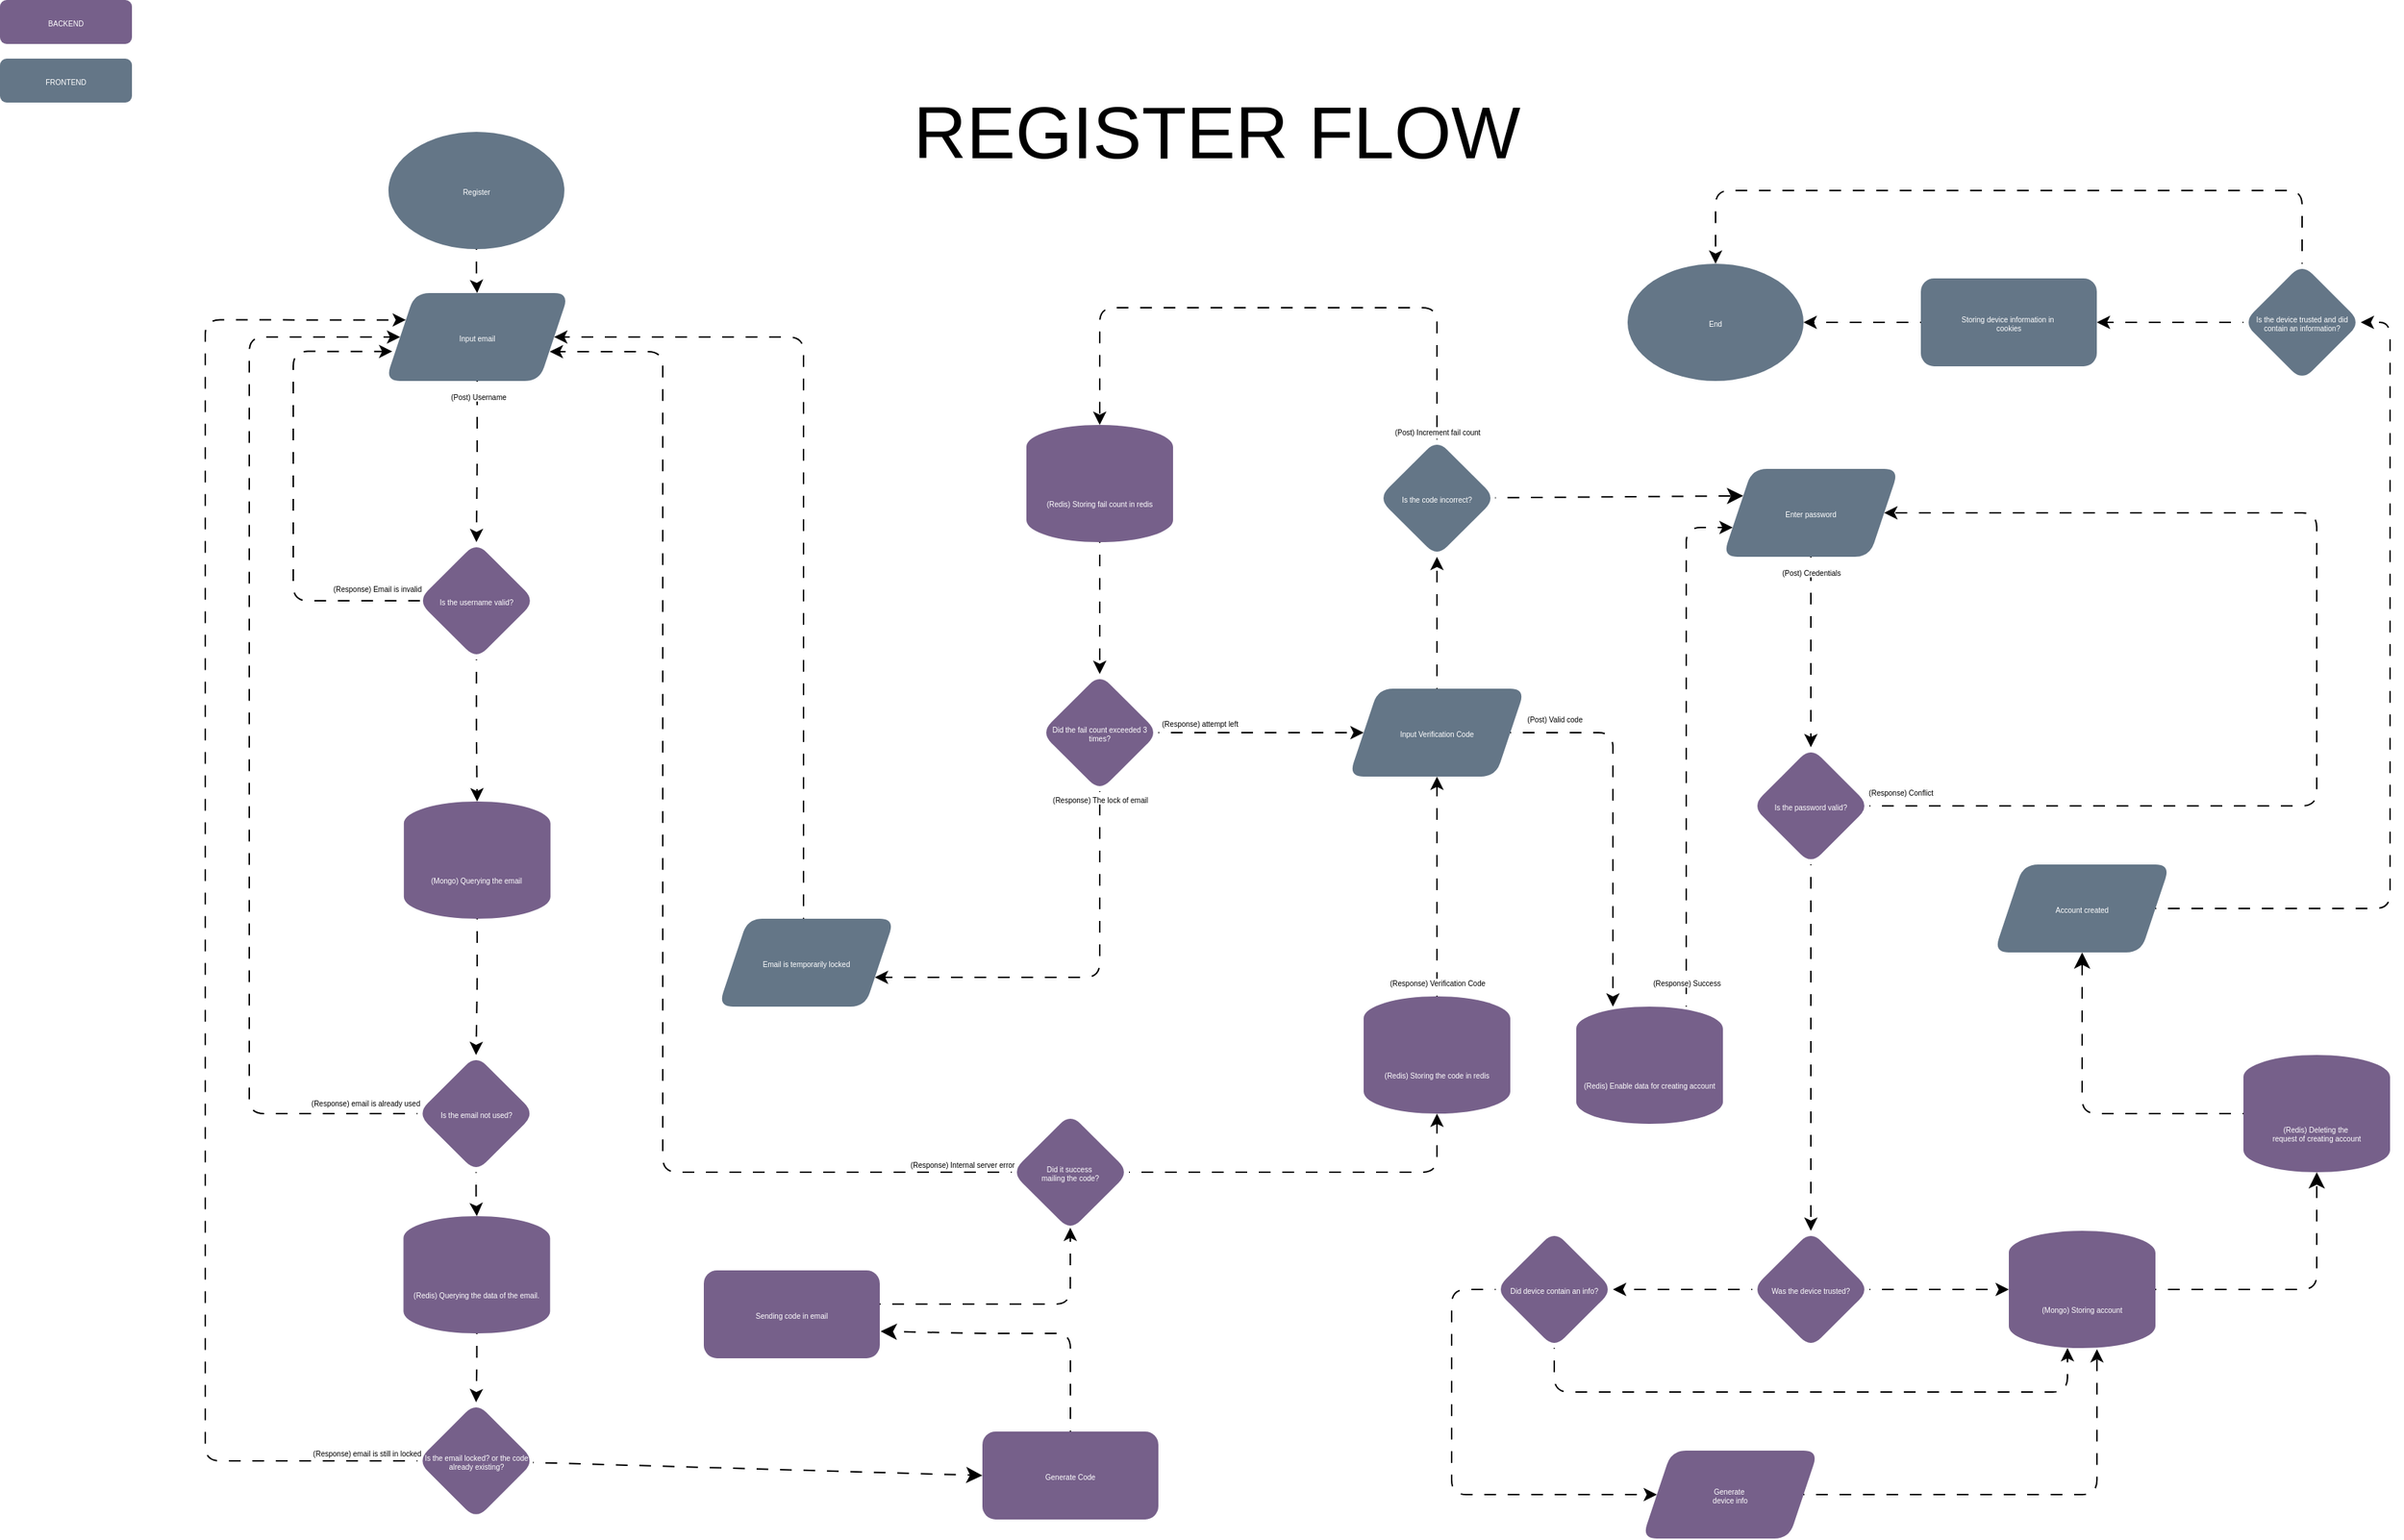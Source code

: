 <mxfile version="24.7.17" pages="2">
  <diagram name="Page-1" id="cAB6s37JzYpEZhVwJRdQ">
    <mxGraphModel dx="2957" dy="869" grid="1" gridSize="10" guides="1" tooltips="1" connect="1" arrows="1" fold="1" page="1" pageScale="1" pageWidth="850" pageHeight="1100" math="0" shadow="0">
      <root>
        <mxCell id="0" />
        <mxCell id="1" parent="0" />
        <mxCell id="AkjdPL-4N6GHuwgRZJeO-4" style="edgeStyle=orthogonalEdgeStyle;rounded=1;orthogonalLoop=1;jettySize=auto;html=1;entryX=0.5;entryY=0;entryDx=0;entryDy=0;flowAnimation=1;fontSize=5;" parent="1" source="AkjdPL-4N6GHuwgRZJeO-1" target="AkjdPL-4N6GHuwgRZJeO-2" edge="1">
          <mxGeometry relative="1" as="geometry" />
        </mxCell>
        <mxCell id="AkjdPL-4N6GHuwgRZJeO-1" value="Register" style="ellipse;whiteSpace=wrap;html=1;fillColor=#647687;fontColor=#ffffff;strokeColor=none;rounded=1;fontSize=5;" parent="1" vertex="1">
          <mxGeometry x="-1415.08" y="110" width="120" height="80" as="geometry" />
        </mxCell>
        <mxCell id="AkjdPL-4N6GHuwgRZJeO-14" style="edgeStyle=orthogonalEdgeStyle;rounded=1;orthogonalLoop=1;jettySize=auto;html=1;entryX=0.5;entryY=0;entryDx=0;entryDy=0;flowAnimation=1;fontSize=5;" parent="1" source="AkjdPL-4N6GHuwgRZJeO-2" target="AkjdPL-4N6GHuwgRZJeO-11" edge="1">
          <mxGeometry relative="1" as="geometry" />
        </mxCell>
        <mxCell id="AkjdPL-4N6GHuwgRZJeO-15" value="(Post) Username" style="edgeLabel;html=1;align=center;verticalAlign=middle;resizable=0;points=[];rotation=0;rounded=1;fontSize=5;" parent="AkjdPL-4N6GHuwgRZJeO-14" vertex="1" connectable="0">
          <mxGeometry x="0.054" y="-1" relative="1" as="geometry">
            <mxPoint x="2" y="-48" as="offset" />
          </mxGeometry>
        </mxCell>
        <mxCell id="AkjdPL-4N6GHuwgRZJeO-2" value="Input email" style="shape=parallelogram;perimeter=parallelogramPerimeter;whiteSpace=wrap;html=1;fixedSize=1;fillColor=#647687;strokeColor=none;fontColor=#ffffff;rounded=1;fontSize=5;" parent="1" vertex="1">
          <mxGeometry x="-1417.08" y="220" width="125" height="60" as="geometry" />
        </mxCell>
        <mxCell id="AkjdPL-4N6GHuwgRZJeO-16" style="edgeStyle=orthogonalEdgeStyle;rounded=1;orthogonalLoop=1;jettySize=auto;html=1;entryX=0.037;entryY=0.664;entryDx=0;entryDy=0;entryPerimeter=0;flowAnimation=1;fontSize=5;" parent="1" target="AkjdPL-4N6GHuwgRZJeO-2" edge="1">
          <mxGeometry relative="1" as="geometry">
            <mxPoint x="-1400.33" y="260.2" as="targetPoint" />
            <mxPoint x="-1385.08" y="430.0" as="sourcePoint" />
            <Array as="points">
              <mxPoint x="-1480" y="430" />
              <mxPoint x="-1480" y="260" />
            </Array>
          </mxGeometry>
        </mxCell>
        <mxCell id="AkjdPL-4N6GHuwgRZJeO-41" value="(Response) Email is invalid" style="edgeLabel;html=1;align=center;verticalAlign=middle;resizable=0;points=[];rotation=0;rounded=1;fontSize=5;" parent="AkjdPL-4N6GHuwgRZJeO-16" vertex="1" connectable="0">
          <mxGeometry x="-0.148" y="1" relative="1" as="geometry">
            <mxPoint x="58" y="37" as="offset" />
          </mxGeometry>
        </mxCell>
        <mxCell id="AkjdPL-4N6GHuwgRZJeO-23" style="edgeStyle=orthogonalEdgeStyle;rounded=1;orthogonalLoop=1;jettySize=auto;html=1;exitX=0.5;exitY=1;exitDx=0;exitDy=0;flowAnimation=1;fontSize=5;" parent="1" source="AkjdPL-4N6GHuwgRZJeO-11" target="AkjdPL-4N6GHuwgRZJeO-20" edge="1">
          <mxGeometry relative="1" as="geometry" />
        </mxCell>
        <mxCell id="AkjdPL-4N6GHuwgRZJeO-11" value="Is the username valid?" style="rhombus;whiteSpace=wrap;html=1;fillColor=#76608a;fontColor=#ffffff;strokeColor=none;rounded=1;fontSize=5;" parent="1" vertex="1">
          <mxGeometry x="-1395.08" y="390" width="80" height="80" as="geometry" />
        </mxCell>
        <mxCell id="AkjdPL-4N6GHuwgRZJeO-25" style="edgeStyle=orthogonalEdgeStyle;rounded=1;orthogonalLoop=1;jettySize=auto;html=1;entryX=0.5;entryY=0;entryDx=0;entryDy=0;flowAnimation=1;fontSize=5;" parent="1" source="AkjdPL-4N6GHuwgRZJeO-20" target="AkjdPL-4N6GHuwgRZJeO-24" edge="1">
          <mxGeometry relative="1" as="geometry" />
        </mxCell>
        <mxCell id="AkjdPL-4N6GHuwgRZJeO-20" value="(Mongo) Querying the email" style="shape=cylinder3;whiteSpace=wrap;html=1;boundedLbl=1;backgroundOutline=1;size=15;fillColor=#76608a;fontColor=#ffffff;strokeColor=none;rounded=1;fontSize=5;" parent="1" vertex="1">
          <mxGeometry x="-1404.58" y="566.96" width="100" height="80" as="geometry" />
        </mxCell>
        <mxCell id="AkjdPL-4N6GHuwgRZJeO-26" style="edgeStyle=orthogonalEdgeStyle;rounded=1;orthogonalLoop=1;jettySize=auto;html=1;entryX=0;entryY=0.5;entryDx=0;entryDy=0;exitX=0;exitY=0.5;exitDx=0;exitDy=0;flowAnimation=1;fontSize=5;" parent="1" source="AkjdPL-4N6GHuwgRZJeO-24" target="AkjdPL-4N6GHuwgRZJeO-2" edge="1">
          <mxGeometry relative="1" as="geometry">
            <mxPoint x="-1560.08" y="431.429" as="targetPoint" />
            <Array as="points">
              <mxPoint x="-1510" y="780" />
              <mxPoint x="-1510" y="250" />
            </Array>
          </mxGeometry>
        </mxCell>
        <mxCell id="AkjdPL-4N6GHuwgRZJeO-29" value="(Response) email is already used" style="edgeLabel;html=1;align=center;verticalAlign=middle;resizable=0;points=[];rotation=0;rounded=1;fontSize=5;" parent="AkjdPL-4N6GHuwgRZJeO-26" vertex="1" connectable="0">
          <mxGeometry x="-0.233" y="-1" relative="1" as="geometry">
            <mxPoint x="78" y="164" as="offset" />
          </mxGeometry>
        </mxCell>
        <mxCell id="AkjdPL-4N6GHuwgRZJeO-31" value="" style="edgeStyle=orthogonalEdgeStyle;rounded=1;orthogonalLoop=1;jettySize=auto;html=1;flowAnimation=1;fontSize=5;" parent="1" source="AkjdPL-4N6GHuwgRZJeO-24" target="AkjdPL-4N6GHuwgRZJeO-30" edge="1">
          <mxGeometry relative="1" as="geometry" />
        </mxCell>
        <mxCell id="AkjdPL-4N6GHuwgRZJeO-24" value="Is the email not used?" style="rhombus;whiteSpace=wrap;html=1;fillColor=#76608a;fontColor=#ffffff;strokeColor=none;rounded=1;fontSize=5;" parent="1" vertex="1">
          <mxGeometry x="-1395.33" y="740" width="80" height="80" as="geometry" />
        </mxCell>
        <mxCell id="AkjdPL-4N6GHuwgRZJeO-33" style="edgeStyle=orthogonalEdgeStyle;rounded=1;orthogonalLoop=1;jettySize=auto;html=1;entryX=0;entryY=0.25;entryDx=0;entryDy=0;exitX=0;exitY=0.5;exitDx=0;exitDy=0;flowAnimation=1;fontSize=5;" parent="1" source="AkjdPL-4N6GHuwgRZJeO-34" target="AkjdPL-4N6GHuwgRZJeO-2" edge="1">
          <mxGeometry relative="1" as="geometry">
            <mxPoint x="-1500.08" y="750" as="sourcePoint" />
            <Array as="points">
              <mxPoint x="-1540" y="1017" />
              <mxPoint x="-1540" y="238" />
            </Array>
          </mxGeometry>
        </mxCell>
        <mxCell id="AkjdPL-4N6GHuwgRZJeO-35" value="(Response) email is still in locked" style="edgeLabel;html=1;align=center;verticalAlign=middle;resizable=0;points=[];rounded=1;fontSize=5;" parent="AkjdPL-4N6GHuwgRZJeO-33" vertex="1" connectable="0">
          <mxGeometry x="-0.323" y="2" relative="1" as="geometry">
            <mxPoint x="112" y="208" as="offset" />
          </mxGeometry>
        </mxCell>
        <mxCell id="AkjdPL-4N6GHuwgRZJeO-37" style="edgeStyle=orthogonalEdgeStyle;rounded=1;orthogonalLoop=1;jettySize=auto;html=1;entryX=0.5;entryY=0;entryDx=0;entryDy=0;fontSize=5;flowAnimation=1;" parent="1" source="AkjdPL-4N6GHuwgRZJeO-30" target="AkjdPL-4N6GHuwgRZJeO-34" edge="1">
          <mxGeometry relative="1" as="geometry" />
        </mxCell>
        <mxCell id="AkjdPL-4N6GHuwgRZJeO-30" value="(Redis) Querying the data of the email." style="shape=cylinder3;whiteSpace=wrap;html=1;boundedLbl=1;backgroundOutline=1;size=15;fillColor=#76608a;fontColor=#ffffff;strokeColor=none;rounded=1;fontSize=5;" parent="1" vertex="1">
          <mxGeometry x="-1404.83" y="850" width="100" height="80" as="geometry" />
        </mxCell>
        <mxCell id="dhQ7Af0gry3ZHPJytvjH-1" style="edgeStyle=none;curved=1;rounded=0;orthogonalLoop=1;jettySize=auto;html=1;entryX=0;entryY=0.5;entryDx=0;entryDy=0;fontSize=12;startSize=8;endSize=8;flowAnimation=1;" edge="1" parent="1" source="AkjdPL-4N6GHuwgRZJeO-34" target="fnAa_nwQtlQ6IJj-953S-5">
          <mxGeometry relative="1" as="geometry" />
        </mxCell>
        <mxCell id="AkjdPL-4N6GHuwgRZJeO-34" value="Is the email locked? or the code already existing?" style="rhombus;whiteSpace=wrap;html=1;fillColor=#76608a;fontColor=#ffffff;strokeColor=none;rounded=1;fontSize=5;" parent="1" vertex="1">
          <mxGeometry x="-1395.33" y="976.96" width="80" height="80" as="geometry" />
        </mxCell>
        <mxCell id="AkjdPL-4N6GHuwgRZJeO-57" style="edgeStyle=orthogonalEdgeStyle;rounded=1;orthogonalLoop=1;jettySize=auto;html=1;entryX=0.937;entryY=0.5;entryDx=0;entryDy=0;exitX=0;exitY=0.5;exitDx=0;exitDy=0;entryPerimeter=0;flowAnimation=1;fontSize=5;" parent="1" source="AkjdPL-4N6GHuwgRZJeO-59" edge="1">
          <mxGeometry relative="1" as="geometry">
            <mxPoint x="-1305.085" y="260" as="targetPoint" />
            <mxPoint x="-1178.13" y="830" as="sourcePoint" />
            <Array as="points">
              <mxPoint x="-1228" y="820" />
              <mxPoint x="-1228" y="260" />
            </Array>
          </mxGeometry>
        </mxCell>
        <mxCell id="AkjdPL-4N6GHuwgRZJeO-58" value="(Response) Internal server error" style="edgeLabel;html=1;align=center;verticalAlign=middle;resizable=0;points=[];rotation=0;rounded=1;fontSize=5;" parent="AkjdPL-4N6GHuwgRZJeO-57" vertex="1" connectable="0">
          <mxGeometry x="-0.237" relative="1" as="geometry">
            <mxPoint x="204" y="90" as="offset" />
          </mxGeometry>
        </mxCell>
        <mxCell id="AkjdPL-4N6GHuwgRZJeO-60" style="edgeStyle=orthogonalEdgeStyle;rounded=1;orthogonalLoop=1;jettySize=auto;html=1;entryX=0.499;entryY=0.973;entryDx=0;entryDy=0;flowAnimation=1;fontSize=5;entryPerimeter=0;" parent="1" source="AkjdPL-4N6GHuwgRZJeO-56" target="AkjdPL-4N6GHuwgRZJeO-59" edge="1">
          <mxGeometry relative="1" as="geometry">
            <Array as="points">
              <mxPoint x="-950" y="910" />
            </Array>
          </mxGeometry>
        </mxCell>
        <mxCell id="AkjdPL-4N6GHuwgRZJeO-56" value="Sending code in email" style="rounded=1;whiteSpace=wrap;html=1;fillColor=#76608a;fontColor=#ffffff;strokeColor=none;fontSize=5;" parent="1" vertex="1">
          <mxGeometry x="-1200" y="886.96" width="120" height="60" as="geometry" />
        </mxCell>
        <mxCell id="AkjdPL-4N6GHuwgRZJeO-62" style="edgeStyle=orthogonalEdgeStyle;rounded=1;orthogonalLoop=1;jettySize=auto;html=1;exitX=1;exitY=0.5;exitDx=0;exitDy=0;entryX=0.5;entryY=1;entryDx=0;entryDy=0;entryPerimeter=0;flowAnimation=1;fontSize=5;" parent="1" source="AkjdPL-4N6GHuwgRZJeO-59" target="AkjdPL-4N6GHuwgRZJeO-70" edge="1">
          <mxGeometry relative="1" as="geometry">
            <mxPoint x="-890" y="760" as="targetPoint" />
            <mxPoint x="-1040" y="820" as="sourcePoint" />
            <Array as="points">
              <mxPoint x="-700" y="820" />
            </Array>
          </mxGeometry>
        </mxCell>
        <mxCell id="AkjdPL-4N6GHuwgRZJeO-59" value="Did it success&amp;nbsp;&lt;div&gt;mailing the code?&lt;/div&gt;" style="rhombus;whiteSpace=wrap;html=1;fillColor=#76608a;fontColor=#ffffff;strokeColor=none;rounded=1;fontSize=5;" parent="1" vertex="1">
          <mxGeometry x="-990" y="780" width="80" height="80" as="geometry" />
        </mxCell>
        <mxCell id="AkjdPL-4N6GHuwgRZJeO-64" style="edgeStyle=orthogonalEdgeStyle;rounded=1;orthogonalLoop=1;jettySize=auto;html=1;entryX=0.5;entryY=1;entryDx=0;entryDy=0;exitX=0.5;exitY=0;exitDx=0;exitDy=0;exitPerimeter=0;flowAnimation=1;fontSize=5;" parent="1" source="AkjdPL-4N6GHuwgRZJeO-70" target="AkjdPL-4N6GHuwgRZJeO-63" edge="1">
          <mxGeometry relative="1" as="geometry">
            <mxPoint x="-900.0" y="657" as="sourcePoint" />
          </mxGeometry>
        </mxCell>
        <mxCell id="AkjdPL-4N6GHuwgRZJeO-65" value="(Response) Verification Code" style="edgeLabel;html=1;align=center;verticalAlign=middle;resizable=0;points=[];rotation=0;rounded=1;fontSize=5;" parent="AkjdPL-4N6GHuwgRZJeO-64" vertex="1" connectable="0">
          <mxGeometry x="0.017" y="-2" relative="1" as="geometry">
            <mxPoint x="-2" y="66" as="offset" />
          </mxGeometry>
        </mxCell>
        <mxCell id="AkjdPL-4N6GHuwgRZJeO-67" style="edgeStyle=orthogonalEdgeStyle;rounded=1;orthogonalLoop=1;jettySize=auto;html=1;entryX=0.5;entryY=1;entryDx=0;entryDy=0;flowAnimation=1;fontSize=5;" parent="1" source="AkjdPL-4N6GHuwgRZJeO-63" target="AkjdPL-4N6GHuwgRZJeO-66" edge="1">
          <mxGeometry relative="1" as="geometry" />
        </mxCell>
        <mxCell id="xlwNXaisuENnI8UOmwY--4" style="edgeStyle=orthogonalEdgeStyle;rounded=1;orthogonalLoop=1;jettySize=auto;html=1;flowAnimation=1;fontSize=5;" parent="1" source="AkjdPL-4N6GHuwgRZJeO-63" target="xlwNXaisuENnI8UOmwY--3" edge="1">
          <mxGeometry relative="1" as="geometry">
            <mxPoint x="-520" y="670" as="targetPoint" />
            <Array as="points">
              <mxPoint x="-580" y="520" />
            </Array>
          </mxGeometry>
        </mxCell>
        <mxCell id="xlwNXaisuENnI8UOmwY--5" value="(Post) Valid code" style="edgeLabel;html=1;align=center;verticalAlign=middle;resizable=0;points=[];rotation=0;rounded=1;fontSize=5;" parent="xlwNXaisuENnI8UOmwY--4" vertex="1" connectable="0">
          <mxGeometry x="-0.207" y="1" relative="1" as="geometry">
            <mxPoint x="-41" y="-42" as="offset" />
          </mxGeometry>
        </mxCell>
        <mxCell id="AkjdPL-4N6GHuwgRZJeO-63" value="Input Verification Code" style="shape=parallelogram;perimeter=parallelogramPerimeter;whiteSpace=wrap;html=1;fixedSize=1;fillColor=#647687;fontColor=#ffffff;strokeColor=none;rounded=1;fontSize=5;" parent="1" vertex="1">
          <mxGeometry x="-760" y="490" width="120" height="60" as="geometry" />
        </mxCell>
        <mxCell id="AkjdPL-4N6GHuwgRZJeO-72" style="edgeStyle=orthogonalEdgeStyle;rounded=1;orthogonalLoop=1;jettySize=auto;html=1;entryX=0.5;entryY=0;entryDx=0;entryDy=0;entryPerimeter=0;flowAnimation=1;fontSize=5;" parent="1" source="AkjdPL-4N6GHuwgRZJeO-66" target="AkjdPL-4N6GHuwgRZJeO-71" edge="1">
          <mxGeometry relative="1" as="geometry">
            <Array as="points">
              <mxPoint x="-700" y="230" />
              <mxPoint x="-930" y="230" />
            </Array>
          </mxGeometry>
        </mxCell>
        <mxCell id="AkjdPL-4N6GHuwgRZJeO-82" value="(Post) Increment fail count" style="edgeLabel;html=1;align=center;verticalAlign=middle;resizable=0;points=[];rounded=1;fontSize=5;" parent="AkjdPL-4N6GHuwgRZJeO-72" vertex="1" connectable="0">
          <mxGeometry x="-0.141" relative="1" as="geometry">
            <mxPoint x="82" y="84" as="offset" />
          </mxGeometry>
        </mxCell>
        <mxCell id="fnAa_nwQtlQ6IJj-953S-2" style="edgeStyle=none;curved=1;rounded=0;orthogonalLoop=1;jettySize=auto;html=1;entryX=0;entryY=0.25;entryDx=0;entryDy=0;fontSize=12;startSize=8;endSize=8;flowAnimation=1;" parent="1" source="AkjdPL-4N6GHuwgRZJeO-66" target="AkjdPL-4N6GHuwgRZJeO-92" edge="1">
          <mxGeometry relative="1" as="geometry" />
        </mxCell>
        <mxCell id="AkjdPL-4N6GHuwgRZJeO-66" value="Is the code incorrect?" style="rhombus;whiteSpace=wrap;html=1;fillColor=#647687;fontColor=#ffffff;strokeColor=none;rounded=1;fontSize=5;" parent="1" vertex="1">
          <mxGeometry x="-740" y="320" width="80" height="80" as="geometry" />
        </mxCell>
        <mxCell id="AkjdPL-4N6GHuwgRZJeO-70" value="(Redis) Storing the code in redis" style="shape=cylinder3;whiteSpace=wrap;html=1;boundedLbl=1;backgroundOutline=1;size=15;fillColor=#76608a;fontColor=#ffffff;strokeColor=none;rounded=1;fontSize=5;" parent="1" vertex="1">
          <mxGeometry x="-750" y="700" width="100" height="80" as="geometry" />
        </mxCell>
        <mxCell id="AkjdPL-4N6GHuwgRZJeO-74" value="" style="edgeStyle=orthogonalEdgeStyle;rounded=1;orthogonalLoop=1;jettySize=auto;html=1;flowAnimation=1;fontSize=5;" parent="1" source="AkjdPL-4N6GHuwgRZJeO-71" target="AkjdPL-4N6GHuwgRZJeO-73" edge="1">
          <mxGeometry relative="1" as="geometry" />
        </mxCell>
        <mxCell id="AkjdPL-4N6GHuwgRZJeO-71" value="(Redis) Storing fail count in redis" style="shape=cylinder3;whiteSpace=wrap;html=1;boundedLbl=1;backgroundOutline=1;size=15;fillColor=#76608a;fontColor=#ffffff;strokeColor=none;rounded=1;fontSize=5;" parent="1" vertex="1">
          <mxGeometry x="-980" y="310" width="100" height="80" as="geometry" />
        </mxCell>
        <mxCell id="AkjdPL-4N6GHuwgRZJeO-75" style="edgeStyle=orthogonalEdgeStyle;rounded=1;orthogonalLoop=1;jettySize=auto;html=1;entryX=0;entryY=0.5;entryDx=0;entryDy=0;flowAnimation=1;fontSize=5;" parent="1" source="AkjdPL-4N6GHuwgRZJeO-73" target="AkjdPL-4N6GHuwgRZJeO-63" edge="1">
          <mxGeometry relative="1" as="geometry" />
        </mxCell>
        <mxCell id="AkjdPL-4N6GHuwgRZJeO-84" value="(Response) attempt left" style="edgeLabel;html=1;align=center;verticalAlign=middle;resizable=0;points=[];rounded=1;fontSize=5;" parent="AkjdPL-4N6GHuwgRZJeO-75" vertex="1" connectable="0">
          <mxGeometry x="-0.276" y="2" relative="1" as="geometry">
            <mxPoint x="-23" y="-5" as="offset" />
          </mxGeometry>
        </mxCell>
        <mxCell id="AkjdPL-4N6GHuwgRZJeO-73" value="Did the fail count exceeded 3 times?" style="rhombus;whiteSpace=wrap;html=1;fillColor=#76608a;fontColor=#ffffff;strokeColor=none;rounded=1;fontSize=5;" parent="1" vertex="1">
          <mxGeometry x="-970" y="480" width="80" height="80" as="geometry" />
        </mxCell>
        <mxCell id="AkjdPL-4N6GHuwgRZJeO-79" style="edgeStyle=orthogonalEdgeStyle;rounded=1;orthogonalLoop=1;jettySize=auto;html=1;flowAnimation=1;fontSize=5;" parent="1" source="AkjdPL-4N6GHuwgRZJeO-77" target="AkjdPL-4N6GHuwgRZJeO-2" edge="1">
          <mxGeometry relative="1" as="geometry">
            <mxPoint x="-1022.49" y="687" as="sourcePoint" />
            <mxPoint x="-1280.005" y="236.304" as="targetPoint" />
            <Array as="points">
              <mxPoint x="-1132" y="250" />
            </Array>
          </mxGeometry>
        </mxCell>
        <mxCell id="AkjdPL-4N6GHuwgRZJeO-85" value="" style="edgeStyle=orthogonalEdgeStyle;rounded=1;orthogonalLoop=1;jettySize=auto;html=1;exitX=0.5;exitY=1;exitDx=0;exitDy=0;flowAnimation=1;fontSize=5;" parent="1" source="AkjdPL-4N6GHuwgRZJeO-73" target="AkjdPL-4N6GHuwgRZJeO-77" edge="1">
          <mxGeometry relative="1" as="geometry">
            <mxPoint x="-1022.49" y="687" as="sourcePoint" />
            <mxPoint x="-1302" y="250" as="targetPoint" />
            <Array as="points">
              <mxPoint x="-930" y="687" />
            </Array>
          </mxGeometry>
        </mxCell>
        <mxCell id="AkjdPL-4N6GHuwgRZJeO-88" value="(Response) The lock of email" style="edgeLabel;html=1;align=center;verticalAlign=middle;resizable=0;points=[];rotation=0;rounded=1;fontSize=5;" parent="AkjdPL-4N6GHuwgRZJeO-85" vertex="1" connectable="0">
          <mxGeometry x="-0.414" y="1" relative="1" as="geometry">
            <mxPoint x="-1" y="-77" as="offset" />
          </mxGeometry>
        </mxCell>
        <mxCell id="AkjdPL-4N6GHuwgRZJeO-77" value="Email is temporarily locked" style="shape=parallelogram;perimeter=parallelogramPerimeter;whiteSpace=wrap;html=1;fixedSize=1;fillColor=#647687;fontColor=#ffffff;strokeColor=none;rounded=1;fontSize=5;" parent="1" vertex="1">
          <mxGeometry x="-1190" y="646.96" width="120" height="60" as="geometry" />
        </mxCell>
        <mxCell id="AkjdPL-4N6GHuwgRZJeO-97" style="edgeStyle=orthogonalEdgeStyle;rounded=1;orthogonalLoop=1;jettySize=auto;html=1;flowAnimation=1;fontSize=5;" parent="1" source="AkjdPL-4N6GHuwgRZJeO-92" target="AkjdPL-4N6GHuwgRZJeO-96" edge="1">
          <mxGeometry relative="1" as="geometry" />
        </mxCell>
        <mxCell id="AkjdPL-4N6GHuwgRZJeO-105" value="(Post) Credentials" style="edgeLabel;html=1;align=center;verticalAlign=middle;resizable=0;points=[];rotation=0;rounded=1;fontSize=5;" parent="AkjdPL-4N6GHuwgRZJeO-97" vertex="1" connectable="0">
          <mxGeometry x="-0.032" relative="1" as="geometry">
            <mxPoint y="-53" as="offset" />
          </mxGeometry>
        </mxCell>
        <mxCell id="AkjdPL-4N6GHuwgRZJeO-92" value="Enter password" style="shape=parallelogram;perimeter=parallelogramPerimeter;whiteSpace=wrap;html=1;fixedSize=1;fillColor=#647687;fontColor=#ffffff;strokeColor=none;rounded=1;fontSize=5;" parent="1" vertex="1">
          <mxGeometry x="-505" y="339.96" width="120" height="60" as="geometry" />
        </mxCell>
        <mxCell id="AkjdPL-4N6GHuwgRZJeO-99" style="edgeStyle=orthogonalEdgeStyle;rounded=1;orthogonalLoop=1;jettySize=auto;html=1;exitX=1;exitY=0.5;exitDx=0;exitDy=0;entryX=1;entryY=0.5;entryDx=0;entryDy=0;flowAnimation=1;fontSize=5;" parent="1" source="AkjdPL-4N6GHuwgRZJeO-96" target="AkjdPL-4N6GHuwgRZJeO-92" edge="1">
          <mxGeometry relative="1" as="geometry">
            <Array as="points">
              <mxPoint x="-100" y="570" />
              <mxPoint x="-100" y="370" />
            </Array>
          </mxGeometry>
        </mxCell>
        <mxCell id="AkjdPL-4N6GHuwgRZJeO-106" value="(Response) Conflict" style="edgeLabel;html=1;align=center;verticalAlign=middle;resizable=0;points=[];rounded=1;fontSize=5;" parent="AkjdPL-4N6GHuwgRZJeO-99" vertex="1" connectable="0">
          <mxGeometry x="0.489" y="-2" relative="1" as="geometry">
            <mxPoint x="-194" y="192" as="offset" />
          </mxGeometry>
        </mxCell>
        <mxCell id="AkjdPL-4N6GHuwgRZJeO-108" style="edgeStyle=orthogonalEdgeStyle;rounded=1;orthogonalLoop=1;jettySize=auto;html=1;entryX=0.5;entryY=0;entryDx=0;entryDy=0;flowAnimation=1;fontSize=5;" parent="1" source="AkjdPL-4N6GHuwgRZJeO-96" target="AkjdPL-4N6GHuwgRZJeO-107" edge="1">
          <mxGeometry relative="1" as="geometry" />
        </mxCell>
        <mxCell id="AkjdPL-4N6GHuwgRZJeO-96" value="Is the password valid?" style="rhombus;whiteSpace=wrap;html=1;fillColor=#76608a;fontColor=#ffffff;strokeColor=none;rounded=1;fontSize=5;" parent="1" vertex="1">
          <mxGeometry x="-485" y="529.96" width="80" height="80" as="geometry" />
        </mxCell>
        <mxCell id="AkjdPL-4N6GHuwgRZJeO-113" style="edgeStyle=orthogonalEdgeStyle;rounded=1;orthogonalLoop=1;jettySize=auto;html=1;entryX=1;entryY=0.5;entryDx=0;entryDy=0;flowAnimation=1;fontSize=5;" parent="1" source="AkjdPL-4N6GHuwgRZJeO-107" target="AkjdPL-4N6GHuwgRZJeO-112" edge="1">
          <mxGeometry relative="1" as="geometry" />
        </mxCell>
        <mxCell id="AkjdPL-4N6GHuwgRZJeO-107" value="Was the device trusted?" style="rhombus;whiteSpace=wrap;html=1;fillColor=#76608a;fontColor=#ffffff;strokeColor=none;rounded=1;fontSize=5;" parent="1" vertex="1">
          <mxGeometry x="-485" y="860" width="80" height="80" as="geometry" />
        </mxCell>
        <mxCell id="AkjdPL-4N6GHuwgRZJeO-110" value="(Mongo) Storing account" style="shape=cylinder3;whiteSpace=wrap;html=1;boundedLbl=1;backgroundOutline=1;size=15;fillColor=#76608a;fontColor=#ffffff;strokeColor=none;rounded=1;fontSize=5;" parent="1" vertex="1">
          <mxGeometry x="-310" y="860" width="100" height="80" as="geometry" />
        </mxCell>
        <mxCell id="AkjdPL-4N6GHuwgRZJeO-111" style="edgeStyle=orthogonalEdgeStyle;rounded=1;orthogonalLoop=1;jettySize=auto;html=1;entryX=0;entryY=0.5;entryDx=0;entryDy=0;entryPerimeter=0;flowAnimation=1;fontSize=5;" parent="1" source="AkjdPL-4N6GHuwgRZJeO-107" target="AkjdPL-4N6GHuwgRZJeO-110" edge="1">
          <mxGeometry relative="1" as="geometry" />
        </mxCell>
        <mxCell id="AkjdPL-4N6GHuwgRZJeO-116" style="edgeStyle=orthogonalEdgeStyle;rounded=1;orthogonalLoop=1;jettySize=auto;html=1;entryX=0;entryY=0.5;entryDx=0;entryDy=0;exitX=0;exitY=0.5;exitDx=0;exitDy=0;flowAnimation=1;fontSize=5;" parent="1" source="AkjdPL-4N6GHuwgRZJeO-112" target="AkjdPL-4N6GHuwgRZJeO-115" edge="1">
          <mxGeometry relative="1" as="geometry">
            <Array as="points">
              <mxPoint x="-690" y="900" />
              <mxPoint x="-690" y="1040" />
            </Array>
            <mxPoint x="-600.0" y="849.96" as="sourcePoint" />
            <mxPoint x="-495" y="1019.96" as="targetPoint" />
          </mxGeometry>
        </mxCell>
        <mxCell id="AkjdPL-4N6GHuwgRZJeO-114" style="edgeStyle=orthogonalEdgeStyle;rounded=1;orthogonalLoop=1;jettySize=auto;html=1;exitX=0.5;exitY=1;exitDx=0;exitDy=0;flowAnimation=1;fontSize=5;" parent="1" source="AkjdPL-4N6GHuwgRZJeO-112" edge="1">
          <mxGeometry relative="1" as="geometry">
            <mxPoint x="-560" y="889.96" as="sourcePoint" />
            <mxPoint x="-270" y="940" as="targetPoint" />
            <Array as="points">
              <mxPoint x="-620" y="970" />
              <mxPoint x="-270" y="970" />
            </Array>
          </mxGeometry>
        </mxCell>
        <mxCell id="AkjdPL-4N6GHuwgRZJeO-115" value="Generate&amp;nbsp;&lt;div style=&quot;font-size: 5px;&quot;&gt;device info&lt;/div&gt;" style="shape=parallelogram;perimeter=parallelogramPerimeter;whiteSpace=wrap;html=1;fixedSize=1;fillColor=#76608a;fontColor=#ffffff;strokeColor=none;rounded=1;fontSize=5;" parent="1" vertex="1">
          <mxGeometry x="-560" y="1010.0" width="120" height="60" as="geometry" />
        </mxCell>
        <mxCell id="AkjdPL-4N6GHuwgRZJeO-118" style="edgeStyle=orthogonalEdgeStyle;rounded=1;orthogonalLoop=1;jettySize=auto;html=1;entryX=0.601;entryY=1.009;entryDx=0;entryDy=0;entryPerimeter=0;flowAnimation=1;fontSize=5;" parent="1" source="AkjdPL-4N6GHuwgRZJeO-115" target="AkjdPL-4N6GHuwgRZJeO-110" edge="1">
          <mxGeometry relative="1" as="geometry" />
        </mxCell>
        <mxCell id="AkjdPL-4N6GHuwgRZJeO-124" style="edgeStyle=orthogonalEdgeStyle;rounded=1;orthogonalLoop=1;jettySize=auto;html=1;flowAnimation=1;fontSize=5;" parent="1" source="AkjdPL-4N6GHuwgRZJeO-121" edge="1">
          <mxGeometry relative="1" as="geometry">
            <mxPoint x="-70" y="239.96" as="targetPoint" />
            <Array as="points">
              <mxPoint x="-50" y="639.96" />
              <mxPoint x="-50" y="239.96" />
            </Array>
          </mxGeometry>
        </mxCell>
        <mxCell id="AkjdPL-4N6GHuwgRZJeO-121" value="Account created" style="shape=parallelogram;perimeter=parallelogramPerimeter;whiteSpace=wrap;html=1;fixedSize=1;fillColor=#647687;fontColor=#ffffff;strokeColor=none;rounded=1;fontSize=5;" parent="1" vertex="1">
          <mxGeometry x="-320" y="609.96" width="120" height="60" as="geometry" />
        </mxCell>
        <mxCell id="AkjdPL-4N6GHuwgRZJeO-126" value="&lt;font style=&quot;font-size: 50px;&quot;&gt;REGISTER FLOW&lt;/font&gt;" style="text;html=1;align=center;verticalAlign=middle;whiteSpace=wrap;rounded=1;fontSize=5;" parent="1" vertex="1">
          <mxGeometry x="-1070" y="60" width="440" height="100" as="geometry" />
        </mxCell>
        <mxCell id="AkjdPL-4N6GHuwgRZJeO-129" style="edgeStyle=orthogonalEdgeStyle;rounded=1;orthogonalLoop=1;jettySize=auto;html=1;flowAnimation=1;fontSize=5;" parent="1" source="AkjdPL-4N6GHuwgRZJeO-127" target="AkjdPL-4N6GHuwgRZJeO-128" edge="1">
          <mxGeometry relative="1" as="geometry" />
        </mxCell>
        <mxCell id="AkjdPL-4N6GHuwgRZJeO-132" style="edgeStyle=orthogonalEdgeStyle;rounded=1;orthogonalLoop=1;jettySize=auto;html=1;entryX=0.5;entryY=0;entryDx=0;entryDy=0;flowAnimation=1;fontSize=5;" parent="1" source="AkjdPL-4N6GHuwgRZJeO-127" target="AkjdPL-4N6GHuwgRZJeO-130" edge="1">
          <mxGeometry relative="1" as="geometry">
            <Array as="points">
              <mxPoint x="-110" y="149.96" />
              <mxPoint x="-510" y="149.96" />
            </Array>
          </mxGeometry>
        </mxCell>
        <mxCell id="AkjdPL-4N6GHuwgRZJeO-127" value="Is the device trusted and did contain an information?" style="rhombus;whiteSpace=wrap;html=1;fillColor=#647687;fontColor=#ffffff;strokeColor=none;rounded=1;fontSize=5;" parent="1" vertex="1">
          <mxGeometry x="-150" y="199.96" width="80" height="80" as="geometry" />
        </mxCell>
        <mxCell id="AkjdPL-4N6GHuwgRZJeO-131" style="edgeStyle=orthogonalEdgeStyle;rounded=1;orthogonalLoop=1;jettySize=auto;html=1;entryX=1;entryY=0.5;entryDx=0;entryDy=0;flowAnimation=1;fontSize=5;" parent="1" source="AkjdPL-4N6GHuwgRZJeO-128" target="AkjdPL-4N6GHuwgRZJeO-130" edge="1">
          <mxGeometry relative="1" as="geometry" />
        </mxCell>
        <mxCell id="AkjdPL-4N6GHuwgRZJeO-128" value="Storing device information in&amp;nbsp;&lt;div style=&quot;font-size: 5px;&quot;&gt;cookies&lt;/div&gt;" style="rounded=1;whiteSpace=wrap;html=1;fillColor=#647687;fontColor=#ffffff;strokeColor=none;fontSize=5;" parent="1" vertex="1">
          <mxGeometry x="-370" y="209.96" width="120" height="60" as="geometry" />
        </mxCell>
        <mxCell id="AkjdPL-4N6GHuwgRZJeO-130" value="End" style="ellipse;whiteSpace=wrap;html=1;fillColor=#647687;fontColor=#ffffff;strokeColor=none;rounded=1;fontSize=5;" parent="1" vertex="1">
          <mxGeometry x="-570.0" y="199.96" width="120" height="80" as="geometry" />
        </mxCell>
        <mxCell id="AkjdPL-4N6GHuwgRZJeO-134" value="BACKEND" style="rounded=1;whiteSpace=wrap;html=1;fillColor=#76608a;fontColor=#ffffff;strokeColor=none;fontSize=5;" parent="1" vertex="1">
          <mxGeometry x="-1680" y="20" width="90" height="30" as="geometry" />
        </mxCell>
        <mxCell id="AkjdPL-4N6GHuwgRZJeO-135" value="FRONTEND" style="rounded=1;whiteSpace=wrap;html=1;fillColor=#647687;fontColor=#ffffff;strokeColor=none;fontSize=5;" parent="1" vertex="1">
          <mxGeometry x="-1680" y="60" width="90" height="30" as="geometry" />
        </mxCell>
        <mxCell id="xlwNXaisuENnI8UOmwY--7" style="edgeStyle=orthogonalEdgeStyle;rounded=1;orthogonalLoop=1;jettySize=auto;html=1;flowAnimation=1;fontSize=5;" parent="1" source="xlwNXaisuENnI8UOmwY--3" target="AkjdPL-4N6GHuwgRZJeO-92" edge="1">
          <mxGeometry relative="1" as="geometry">
            <mxPoint x="-550" y="700" as="sourcePoint" />
            <Array as="points">
              <mxPoint x="-530" y="380" />
            </Array>
          </mxGeometry>
        </mxCell>
        <mxCell id="xlwNXaisuENnI8UOmwY--10" value="(Response) Success" style="edgeLabel;html=1;align=center;verticalAlign=middle;resizable=0;points=[];rotation=0;rounded=1;fontSize=5;" parent="xlwNXaisuENnI8UOmwY--7" vertex="1" connectable="0">
          <mxGeometry x="0.14" y="1" relative="1" as="geometry">
            <mxPoint x="1" y="187" as="offset" />
          </mxGeometry>
        </mxCell>
        <mxCell id="xlwNXaisuENnI8UOmwY--3" value="(Redis) Enable data for creating account" style="shape=cylinder3;whiteSpace=wrap;html=1;boundedLbl=1;backgroundOutline=1;size=15;fillColor=#76608a;fontColor=#ffffff;strokeColor=none;rounded=1;fontSize=5;" parent="1" vertex="1">
          <mxGeometry x="-605" y="706.96" width="100" height="80" as="geometry" />
        </mxCell>
        <mxCell id="AkjdPL-4N6GHuwgRZJeO-112" value="Did device contain an info?" style="rhombus;whiteSpace=wrap;html=1;fillColor=#76608a;fontColor=#ffffff;strokeColor=none;rounded=1;fontSize=5;" parent="1" vertex="1">
          <mxGeometry x="-660" y="860" width="80" height="80" as="geometry" />
        </mxCell>
        <mxCell id="dhQ7Af0gry3ZHPJytvjH-2" style="edgeStyle=none;curved=0;rounded=1;orthogonalLoop=1;jettySize=auto;html=1;fontSize=12;startSize=8;endSize=8;flowAnimation=1;entryX=1.005;entryY=0.694;entryDx=0;entryDy=0;entryPerimeter=0;" edge="1" parent="1" source="fnAa_nwQtlQ6IJj-953S-5" target="AkjdPL-4N6GHuwgRZJeO-56">
          <mxGeometry relative="1" as="geometry">
            <Array as="points">
              <mxPoint x="-950" y="930" />
              <mxPoint x="-1010" y="930" />
            </Array>
          </mxGeometry>
        </mxCell>
        <mxCell id="fnAa_nwQtlQ6IJj-953S-5" value="Generate Code" style="rounded=1;whiteSpace=wrap;html=1;fillColor=#76608a;fontColor=#ffffff;strokeColor=none;fontSize=5;" parent="1" vertex="1">
          <mxGeometry x="-1010" y="996.96" width="120" height="60" as="geometry" />
        </mxCell>
        <mxCell id="dhQ7Af0gry3ZHPJytvjH-6" style="edgeStyle=none;curved=0;rounded=1;orthogonalLoop=1;jettySize=auto;html=1;entryX=0.5;entryY=1;entryDx=0;entryDy=0;fontSize=12;startSize=8;endSize=8;flowAnimation=1;" edge="1" parent="1" source="dhQ7Af0gry3ZHPJytvjH-3" target="AkjdPL-4N6GHuwgRZJeO-121">
          <mxGeometry relative="1" as="geometry">
            <Array as="points">
              <mxPoint x="-260" y="780" />
            </Array>
          </mxGeometry>
        </mxCell>
        <mxCell id="dhQ7Af0gry3ZHPJytvjH-3" value="(Redis) Deleting the&amp;nbsp;&lt;div&gt;request of creating account&lt;/div&gt;" style="shape=cylinder3;whiteSpace=wrap;html=1;boundedLbl=1;backgroundOutline=1;size=15;fillColor=#76608a;fontColor=#ffffff;strokeColor=none;rounded=1;fontSize=5;" vertex="1" parent="1">
          <mxGeometry x="-150" y="740" width="100" height="80" as="geometry" />
        </mxCell>
        <mxCell id="dhQ7Af0gry3ZHPJytvjH-5" style="edgeStyle=none;curved=0;rounded=1;orthogonalLoop=1;jettySize=auto;html=1;exitX=1;exitY=0.5;exitDx=0;exitDy=0;exitPerimeter=0;entryX=0.5;entryY=1;entryDx=0;entryDy=0;entryPerimeter=0;fontSize=12;startSize=8;endSize=8;flowAnimation=1;" edge="1" parent="1" source="AkjdPL-4N6GHuwgRZJeO-110" target="dhQ7Af0gry3ZHPJytvjH-3">
          <mxGeometry relative="1" as="geometry">
            <Array as="points">
              <mxPoint x="-100" y="900" />
            </Array>
          </mxGeometry>
        </mxCell>
      </root>
    </mxGraphModel>
  </diagram>
  <diagram id="gb6BBa_IojzTwAIjAcXS" name="Page-2">
    <mxGraphModel dx="3406" dy="1180" grid="1" gridSize="10" guides="1" tooltips="1" connect="1" arrows="1" fold="1" page="1" pageScale="1" pageWidth="850" pageHeight="1100" math="0" shadow="0">
      <root>
        <mxCell id="0" />
        <mxCell id="1" parent="0" />
        <mxCell id="BtJ8dt5cN3H9beFmdbb2-3" style="edgeStyle=orthogonalEdgeStyle;rounded=1;orthogonalLoop=1;jettySize=auto;html=1;entryX=1;entryY=0.25;entryDx=0;entryDy=0;labelBackgroundColor=none;fontColor=default;curved=0;flowAnimation=1;" parent="1" source="BtJ8dt5cN3H9beFmdbb2-1" target="BtJ8dt5cN3H9beFmdbb2-2" edge="1">
          <mxGeometry relative="1" as="geometry">
            <Array as="points">
              <mxPoint x="-800" y="256" />
              <mxPoint x="-976" y="256" />
            </Array>
          </mxGeometry>
        </mxCell>
        <mxCell id="BtJ8dt5cN3H9beFmdbb2-1" value="Login" style="ellipse;whiteSpace=wrap;html=1;labelBackgroundColor=none;rounded=1;fillColor=#647687;fontColor=#ffffff;strokeColor=none;" parent="1" vertex="1">
          <mxGeometry x="-860" y="160" width="120" height="80" as="geometry" />
        </mxCell>
        <mxCell id="BtJ8dt5cN3H9beFmdbb2-5" style="edgeStyle=orthogonalEdgeStyle;rounded=1;orthogonalLoop=1;jettySize=auto;html=1;entryX=0.5;entryY=0;entryDx=0;entryDy=0;labelBackgroundColor=none;fontColor=default;curved=0;flowAnimation=1;" parent="1" source="BtJ8dt5cN3H9beFmdbb2-2" target="0c9c0makA00r02naNx_T-31" edge="1">
          <mxGeometry relative="1" as="geometry">
            <mxPoint x="-1030" y="330" as="targetPoint" />
          </mxGeometry>
        </mxCell>
        <mxCell id="BtJ8dt5cN3H9beFmdbb2-2" value="Enter credentials" style="shape=parallelogram;perimeter=parallelogramPerimeter;whiteSpace=wrap;html=1;fixedSize=1;labelBackgroundColor=none;rounded=1;fillColor=#647687;fontColor=#ffffff;strokeColor=none;" parent="1" vertex="1">
          <mxGeometry x="-1090" y="240" width="120" height="60" as="geometry" />
        </mxCell>
        <mxCell id="BtJ8dt5cN3H9beFmdbb2-14" style="edgeStyle=orthogonalEdgeStyle;rounded=1;orthogonalLoop=1;jettySize=auto;html=1;entryX=0.5;entryY=0;entryDx=0;entryDy=0;labelBackgroundColor=none;fontColor=default;flowAnimation=1;" parent="1" source="BtJ8dt5cN3H9beFmdbb2-9" edge="1">
          <mxGeometry relative="1" as="geometry">
            <mxPoint x="-1030" y="730" as="targetPoint" />
          </mxGeometry>
        </mxCell>
        <mxCell id="BtJ8dt5cN3H9beFmdbb2-9" value="&lt;font style=&quot;font-size: 5px;&quot;&gt;(Mongo) Getting info&lt;/font&gt;" style="shape=cylinder3;whiteSpace=wrap;html=1;boundedLbl=1;backgroundOutline=1;size=15;labelBackgroundColor=none;rounded=1;fillColor=#76608a;fontColor=#ffffff;strokeColor=none;gradientColor=none;" parent="1" vertex="1">
          <mxGeometry x="-1080" y="560" width="100" height="80" as="geometry" />
        </mxCell>
        <mxCell id="BtJ8dt5cN3H9beFmdbb2-10" style="edgeStyle=orthogonalEdgeStyle;rounded=1;orthogonalLoop=1;jettySize=auto;html=1;entryX=0.5;entryY=0;entryDx=0;entryDy=0;entryPerimeter=0;exitX=0.5;exitY=1;exitDx=0;exitDy=0;labelBackgroundColor=none;fontColor=default;flowAnimation=1;" parent="1" source="0c9c0makA00r02naNx_T-31" target="BtJ8dt5cN3H9beFmdbb2-9" edge="1">
          <mxGeometry relative="1" as="geometry">
            <mxPoint x="-1030" y="410" as="sourcePoint" />
          </mxGeometry>
        </mxCell>
        <mxCell id="7j6nl35SXHNs0izv7hQO-3" value="&lt;span style=&quot;background-color: rgb(27, 29, 30); font-size: 5px;&quot;&gt;(Post) credentials&lt;/span&gt;" style="edgeLabel;html=1;align=center;verticalAlign=middle;resizable=0;points=[];rounded=1;rotation=0;fontSize=5;" parent="BtJ8dt5cN3H9beFmdbb2-10" vertex="1" connectable="0">
          <mxGeometry x="-0.24" y="1" relative="1" as="geometry">
            <mxPoint x="-1" y="-65" as="offset" />
          </mxGeometry>
        </mxCell>
        <mxCell id="BtJ8dt5cN3H9beFmdbb2-13" style="edgeStyle=orthogonalEdgeStyle;rounded=1;orthogonalLoop=1;jettySize=auto;html=1;exitX=0;exitY=0.5;exitDx=0;exitDy=0;labelBackgroundColor=none;fontColor=default;curved=0;flowAnimation=1;" parent="1" target="BtJ8dt5cN3H9beFmdbb2-2" edge="1">
          <mxGeometry relative="1" as="geometry">
            <Array as="points">
              <mxPoint x="-1100" y="770" />
              <mxPoint x="-1100" y="280" />
            </Array>
            <mxPoint x="-1070" y="770" as="sourcePoint" />
          </mxGeometry>
        </mxCell>
        <mxCell id="kQwcumYhuLxB2yYtmsQl-53" value="&lt;span style=&quot;font-size: 5px; background-color: rgb(27, 29, 30);&quot;&gt;(Response) Username is invalid&lt;/span&gt;" style="edgeLabel;html=1;align=center;verticalAlign=middle;resizable=0;points=[];" parent="BtJ8dt5cN3H9beFmdbb2-13" vertex="1" connectable="0">
          <mxGeometry x="-0.744" y="1" relative="1" as="geometry">
            <mxPoint x="1" y="19" as="offset" />
          </mxGeometry>
        </mxCell>
        <mxCell id="BtJ8dt5cN3H9beFmdbb2-16" style="edgeStyle=orthogonalEdgeStyle;rounded=1;orthogonalLoop=1;jettySize=auto;html=1;entryX=0.5;entryY=0;entryDx=0;entryDy=0;labelBackgroundColor=none;fontColor=default;flowAnimation=1;" parent="1" edge="1">
          <mxGeometry relative="1" as="geometry">
            <mxPoint x="-1030" y="810" as="sourcePoint" />
            <mxPoint x="-1030" y="850" as="targetPoint" />
          </mxGeometry>
        </mxCell>
        <mxCell id="BtJ8dt5cN3H9beFmdbb2-17" style="edgeStyle=orthogonalEdgeStyle;rounded=1;orthogonalLoop=1;jettySize=auto;html=1;entryX=0;entryY=0.5;entryDx=0;entryDy=0;labelBackgroundColor=none;fontColor=default;curved=0;flowAnimation=1;" parent="1" target="BtJ8dt5cN3H9beFmdbb2-2" edge="1">
          <mxGeometry relative="1" as="geometry">
            <Array as="points">
              <mxPoint x="-1150" y="890" />
              <mxPoint x="-1150" y="270" />
            </Array>
            <mxPoint x="-1069.979" y="890.021" as="sourcePoint" />
          </mxGeometry>
        </mxCell>
        <mxCell id="tKXXK7tYvl-2TuRBynI5-24" value="(Response) Account is locked" style="edgeLabel;html=1;align=center;verticalAlign=middle;resizable=0;points=[];rotation=0;labelBackgroundColor=none;rounded=1;fontSize=5;" parent="BtJ8dt5cN3H9beFmdbb2-17" vertex="1" connectable="0">
          <mxGeometry x="0.302" y="2" relative="1" as="geometry">
            <mxPoint x="42" y="408" as="offset" />
          </mxGeometry>
        </mxCell>
        <mxCell id="BtJ8dt5cN3H9beFmdbb2-20" style="edgeStyle=orthogonalEdgeStyle;rounded=1;orthogonalLoop=1;jettySize=auto;html=1;entryX=0.5;entryY=0;entryDx=0;entryDy=0;labelBackgroundColor=none;fontColor=default;flowAnimation=1;" parent="1" target="BtJ8dt5cN3H9beFmdbb2-18" edge="1">
          <mxGeometry relative="1" as="geometry">
            <mxPoint x="-1030" y="930" as="sourcePoint" />
          </mxGeometry>
        </mxCell>
        <mxCell id="NHcud93XIJqnOZ49vHrx-3" style="edgeStyle=orthogonalEdgeStyle;rounded=1;orthogonalLoop=1;jettySize=auto;html=1;entryX=0;entryY=0.5;entryDx=0;entryDy=0;labelBackgroundColor=none;fontColor=default;flowAnimation=1;" parent="1" source="BtJ8dt5cN3H9beFmdbb2-18" edge="1">
          <mxGeometry relative="1" as="geometry">
            <mxPoint x="-900" y="1000" as="targetPoint" />
          </mxGeometry>
        </mxCell>
        <mxCell id="BtJ8dt5cN3H9beFmdbb2-18" value="Did the password match?" style="rhombus;whiteSpace=wrap;html=1;labelBackgroundColor=none;rounded=1;fillColor=#76608a;fontColor=#ffffff;strokeColor=none;gradientColor=none;" parent="1" vertex="1">
          <mxGeometry x="-1070" y="960" width="80" height="80" as="geometry" />
        </mxCell>
        <mxCell id="tKXXK7tYvl-2TuRBynI5-3" style="edgeStyle=orthogonalEdgeStyle;rounded=1;orthogonalLoop=1;jettySize=auto;html=1;entryX=0.5;entryY=1;entryDx=0;entryDy=0;labelBackgroundColor=none;fontColor=default;flowAnimation=1;" parent="1" source="BtJ8dt5cN3H9beFmdbb2-18" target="tKXXK7tYvl-2TuRBynI5-12" edge="1">
          <mxGeometry relative="1" as="geometry">
            <mxPoint x="-1170" y="830" as="targetPoint" />
          </mxGeometry>
        </mxCell>
        <mxCell id="tKXXK7tYvl-2TuRBynI5-13" style="edgeStyle=orthogonalEdgeStyle;rounded=1;orthogonalLoop=1;jettySize=auto;html=1;labelBackgroundColor=none;fontColor=default;flowAnimation=1;" parent="1" source="tKXXK7tYvl-2TuRBynI5-12" edge="1">
          <mxGeometry relative="1" as="geometry">
            <mxPoint x="-1220" y="760" as="targetPoint" />
          </mxGeometry>
        </mxCell>
        <mxCell id="tKXXK7tYvl-2TuRBynI5-12" value="Incrementing the failed attempt" style="shape=parallelogram;perimeter=parallelogramPerimeter;whiteSpace=wrap;html=1;fixedSize=1;labelBackgroundColor=none;rounded=1;fillColor=#76608a;fontColor=#ffffff;strokeColor=none;gradientColor=none;" parent="1" vertex="1">
          <mxGeometry x="-1280" y="800" width="120" height="60" as="geometry" />
        </mxCell>
        <mxCell id="tKXXK7tYvl-2TuRBynI5-20" style="edgeStyle=orthogonalEdgeStyle;rounded=1;orthogonalLoop=1;jettySize=auto;html=1;entryX=0;entryY=0.25;entryDx=0;entryDy=0;labelBackgroundColor=none;fontColor=default;curved=0;flowAnimation=1;" parent="1" target="BtJ8dt5cN3H9beFmdbb2-2" edge="1">
          <mxGeometry relative="1" as="geometry">
            <Array as="points">
              <mxPoint x="-1220" y="259" />
            </Array>
            <mxPoint x="-1220" y="540" as="sourcePoint" />
          </mxGeometry>
        </mxCell>
        <mxCell id="tKXXK7tYvl-2TuRBynI5-23" value="(Response) Account is locked" style="edgeLabel;html=1;align=center;verticalAlign=middle;resizable=0;points=[];rotation=0;labelBackgroundColor=none;rounded=1;fontSize=5;" parent="tKXXK7tYvl-2TuRBynI5-20" vertex="1" connectable="0">
          <mxGeometry x="-0.668" y="1" relative="1" as="geometry">
            <mxPoint x="1" y="81" as="offset" />
          </mxGeometry>
        </mxCell>
        <mxCell id="tKXXK7tYvl-2TuRBynI5-15" value="(Mongo) Locking account" style="shape=cylinder3;whiteSpace=wrap;html=1;boundedLbl=1;backgroundOutline=1;size=15;labelBackgroundColor=none;rounded=1;fillColor=#76608a;fontColor=#ffffff;strokeColor=none;gradientColor=none;" parent="1" vertex="1">
          <mxGeometry x="-1270" y="560" width="100" height="80" as="geometry" />
        </mxCell>
        <mxCell id="tKXXK7tYvl-2TuRBynI5-19" style="edgeStyle=orthogonalEdgeStyle;rounded=1;orthogonalLoop=1;jettySize=auto;html=1;labelBackgroundColor=none;fontColor=default;curved=0;flowAnimation=1;" parent="1" edge="1">
          <mxGeometry relative="1" as="geometry">
            <mxPoint x="-1320" y="430" as="sourcePoint" />
            <mxPoint x="-1073.333" y="250" as="targetPoint" />
            <Array as="points">
              <mxPoint x="-1320" y="250" />
            </Array>
          </mxGeometry>
        </mxCell>
        <mxCell id="tKXXK7tYvl-2TuRBynI5-22" value="(Response) has still an attempt" style="edgeLabel;html=1;align=center;verticalAlign=middle;resizable=0;points=[];rotation=0;labelBackgroundColor=none;rounded=1;fontSize=5;" parent="tKXXK7tYvl-2TuRBynI5-19" vertex="1" connectable="0">
          <mxGeometry x="-0.452" relative="1" as="geometry">
            <mxPoint y="127" as="offset" />
          </mxGeometry>
        </mxCell>
        <mxCell id="tKXXK7tYvl-2TuRBynI5-16" value="(Mongo) storing updated attempt" style="shape=cylinder3;whiteSpace=wrap;html=1;boundedLbl=1;backgroundOutline=1;size=15;labelBackgroundColor=none;rounded=1;fillColor=#76608a;fontColor=#ffffff;strokeColor=none;gradientColor=none;" parent="1" vertex="1">
          <mxGeometry x="-1370" y="450" width="100" height="80" as="geometry" />
        </mxCell>
        <mxCell id="tKXXK7tYvl-2TuRBynI5-17" style="edgeStyle=orthogonalEdgeStyle;rounded=1;orthogonalLoop=1;jettySize=auto;html=1;entryX=0.5;entryY=1;entryDx=0;entryDy=0;entryPerimeter=0;labelBackgroundColor=none;fontColor=default;curved=0;flowAnimation=1;" parent="1" target="tKXXK7tYvl-2TuRBynI5-15" edge="1">
          <mxGeometry relative="1" as="geometry">
            <mxPoint x="-1220" y="680" as="sourcePoint" />
          </mxGeometry>
        </mxCell>
        <mxCell id="tKXXK7tYvl-2TuRBynI5-18" style="edgeStyle=orthogonalEdgeStyle;rounded=1;orthogonalLoop=1;jettySize=auto;html=1;entryX=0.5;entryY=1;entryDx=0;entryDy=0;entryPerimeter=0;labelBackgroundColor=none;fontColor=default;curved=0;flowAnimation=1;" parent="1" target="tKXXK7tYvl-2TuRBynI5-16" edge="1">
          <mxGeometry relative="1" as="geometry">
            <mxPoint x="-1259.979" y="720.021" as="sourcePoint" />
          </mxGeometry>
        </mxCell>
        <mxCell id="BEvAJ1r4Rz4aHkrzgooC-5" style="edgeStyle=orthogonalEdgeStyle;rounded=1;orthogonalLoop=1;jettySize=auto;html=1;labelBackgroundColor=none;fontColor=default;flowAnimation=1;" parent="1" edge="1">
          <mxGeometry relative="1" as="geometry">
            <mxPoint x="-720" y="1000" as="targetPoint" />
            <mxPoint x="-820" y="1000" as="sourcePoint" />
          </mxGeometry>
        </mxCell>
        <mxCell id="BEvAJ1r4Rz4aHkrzgooC-7" style="edgeStyle=orthogonalEdgeStyle;rounded=1;orthogonalLoop=1;jettySize=auto;html=1;entryX=0.5;entryY=1;entryDx=0;entryDy=0;labelBackgroundColor=none;fontColor=default;flowAnimation=1;" parent="1" edge="1">
          <mxGeometry relative="1" as="geometry">
            <mxPoint x="-860.0" y="920" as="targetPoint" />
            <mxPoint x="-860" y="960" as="sourcePoint" />
          </mxGeometry>
        </mxCell>
        <mxCell id="BEvAJ1r4Rz4aHkrzgooC-10" style="edgeStyle=orthogonalEdgeStyle;rounded=1;orthogonalLoop=1;jettySize=auto;html=1;labelBackgroundColor=none;fontColor=default;flowAnimation=1;exitX=0.969;exitY=0.508;exitDx=0;exitDy=0;exitPerimeter=0;entryX=0.003;entryY=0.453;entryDx=0;entryDy=0;entryPerimeter=0;" parent="1" source="kQwcumYhuLxB2yYtmsQl-34" target="kQwcumYhuLxB2yYtmsQl-35" edge="1">
          <mxGeometry relative="1" as="geometry">
            <mxPoint x="-850" y="880" as="sourcePoint" />
            <mxPoint x="-690" y="960" as="targetPoint" />
            <Array as="points">
              <mxPoint x="-790" y="881" />
              <mxPoint x="-790" y="990" />
              <mxPoint x="-720" y="990" />
            </Array>
          </mxGeometry>
        </mxCell>
        <mxCell id="zz0FRohmtGbP0jo3Sp_m-4" style="edgeStyle=orthogonalEdgeStyle;orthogonalLoop=1;jettySize=auto;html=1;rounded=1;curved=0;flowAnimation=1;" parent="1" edge="1">
          <mxGeometry relative="1" as="geometry">
            <mxPoint x="-930" y="735" as="targetPoint" />
            <Array as="points">
              <mxPoint x="-930" y="880" />
              <mxPoint x="-930" y="735" />
            </Array>
            <mxPoint x="-900" y="880" as="sourcePoint" />
          </mxGeometry>
        </mxCell>
        <mxCell id="BEvAJ1r4Rz4aHkrzgooC-14" value="Enter the code" style="shape=parallelogram;perimeter=parallelogramPerimeter;whiteSpace=wrap;html=1;fixedSize=1;labelBackgroundColor=none;rounded=1;fillColor=#647687;fontColor=#ffffff;strokeColor=none;" parent="1" vertex="1">
          <mxGeometry x="-720" y="730" width="120" height="60" as="geometry" />
        </mxCell>
        <mxCell id="BEvAJ1r4Rz4aHkrzgooC-16" style="edgeStyle=orthogonalEdgeStyle;rounded=1;orthogonalLoop=1;jettySize=auto;html=1;entryX=0.5;entryY=1;entryDx=0;entryDy=0;labelBackgroundColor=none;fontColor=default;flowAnimation=1;" parent="1" source="BEvAJ1r4Rz4aHkrzgooC-15" target="BEvAJ1r4Rz4aHkrzgooC-14" edge="1">
          <mxGeometry relative="1" as="geometry" />
        </mxCell>
        <mxCell id="kQwcumYhuLxB2yYtmsQl-54" value="&lt;span style=&quot;font-size: 5px; background-color: rgb(27, 29, 30);&quot;&gt;(Response) Send the code&lt;/span&gt;" style="edgeLabel;html=1;align=center;verticalAlign=middle;resizable=0;points=[];" parent="BEvAJ1r4Rz4aHkrzgooC-16" vertex="1" connectable="0">
          <mxGeometry x="-0.852" relative="1" as="geometry">
            <mxPoint as="offset" />
          </mxGeometry>
        </mxCell>
        <mxCell id="BEvAJ1r4Rz4aHkrzgooC-15" value="Mail the code to&amp;nbsp;&lt;div&gt;the users email&lt;/div&gt;" style="rounded=1;whiteSpace=wrap;html=1;labelBackgroundColor=none;fillColor=#76608a;fontColor=#ffffff;strokeColor=none;gradientColor=none;" parent="1" vertex="1">
          <mxGeometry x="-720" y="963" width="120" height="60" as="geometry" />
        </mxCell>
        <mxCell id="0c9c0makA00r02naNx_T-4" style="edgeStyle=orthogonalEdgeStyle;rounded=1;orthogonalLoop=1;jettySize=auto;html=1;entryX=1;entryY=0.5;entryDx=0;entryDy=0;flowAnimation=1;" parent="1" source="BEvAJ1r4Rz4aHkrzgooC-20" target="0c9c0makA00r02naNx_T-3" edge="1">
          <mxGeometry relative="1" as="geometry" />
        </mxCell>
        <mxCell id="BEvAJ1r4Rz4aHkrzgooC-20" value="Is code match?" style="rhombus;whiteSpace=wrap;html=1;labelBackgroundColor=none;rounded=1;fillColor=#647687;fontColor=#ffffff;strokeColor=none;fontSize=5;" parent="1" vertex="1">
          <mxGeometry x="-610" y="625" width="80" height="80" as="geometry" />
        </mxCell>
        <mxCell id="BEvAJ1r4Rz4aHkrzgooC-21" style="edgeStyle=orthogonalEdgeStyle;rounded=1;orthogonalLoop=1;jettySize=auto;html=1;entryX=0.5;entryY=1;entryDx=0;entryDy=0;labelBackgroundColor=none;fontColor=default;flowAnimation=1;" parent="1" source="BEvAJ1r4Rz4aHkrzgooC-14" target="BEvAJ1r4Rz4aHkrzgooC-20" edge="1">
          <mxGeometry relative="1" as="geometry">
            <Array as="points">
              <mxPoint x="-570" y="755" />
            </Array>
          </mxGeometry>
        </mxCell>
        <mxCell id="BEvAJ1r4Rz4aHkrzgooC-34" style="edgeStyle=orthogonalEdgeStyle;rounded=1;orthogonalLoop=1;jettySize=auto;html=1;entryX=0.5;entryY=0;entryDx=0;entryDy=0;labelBackgroundColor=none;fontColor=default;flowAnimation=1;" parent="1" source="BEvAJ1r4Rz4aHkrzgooC-26" edge="1">
          <mxGeometry relative="1" as="geometry">
            <mxPoint x="-360" y="730" as="targetPoint" />
          </mxGeometry>
        </mxCell>
        <mxCell id="BEvAJ1r4Rz4aHkrzgooC-26" value="(Redis) Storing fail attempt" style="shape=cylinder3;whiteSpace=wrap;html=1;boundedLbl=1;backgroundOutline=1;size=15;labelBackgroundColor=none;rounded=1;fillColor=#76608a;fontColor=#ffffff;strokeColor=none;gradientColor=none;" parent="1" vertex="1">
          <mxGeometry x="-410" y="625" width="100" height="80" as="geometry" />
        </mxCell>
        <mxCell id="0c9c0makA00r02naNx_T-5" value="Text" style="text;html=1;align=center;verticalAlign=middle;resizable=0;points=[];autosize=1;" parent="BEvAJ1r4Rz4aHkrzgooC-26" vertex="1">
          <mxGeometry x="48" y="32" width="50" height="30" as="geometry" />
        </mxCell>
        <mxCell id="BEvAJ1r4Rz4aHkrzgooC-27" style="edgeStyle=orthogonalEdgeStyle;rounded=1;orthogonalLoop=1;jettySize=auto;html=1;entryX=-0.022;entryY=0.506;entryDx=0;entryDy=0;entryPerimeter=0;labelBackgroundColor=none;fontColor=default;flowAnimation=1;endArrow=classic;endFill=1;" parent="1" source="BEvAJ1r4Rz4aHkrzgooC-20" target="BEvAJ1r4Rz4aHkrzgooC-26" edge="1">
          <mxGeometry relative="1" as="geometry">
            <mxPoint x="-570" y="620" as="targetPoint" />
          </mxGeometry>
        </mxCell>
        <mxCell id="BEvAJ1r4Rz4aHkrzgooC-36" style="edgeStyle=orthogonalEdgeStyle;rounded=1;orthogonalLoop=1;jettySize=auto;html=1;labelBackgroundColor=none;fontColor=default;exitX=1;exitY=0.5;exitDx=0;exitDy=0;flowAnimation=1;" parent="1" edge="1">
          <mxGeometry relative="1" as="geometry">
            <mxPoint x="-150" y="300" as="targetPoint" />
            <Array as="points">
              <mxPoint x="-150" y="770" />
            </Array>
            <mxPoint x="-320" y="770" as="sourcePoint" />
          </mxGeometry>
        </mxCell>
        <mxCell id="kQwcumYhuLxB2yYtmsQl-56" value="&lt;span style=&quot;font-size: 5px; background-color: rgb(27, 29, 30);&quot;&gt;(Response) notifying that it is being locked&lt;/span&gt;" style="edgeLabel;html=1;align=center;verticalAlign=middle;resizable=0;points=[];" parent="BEvAJ1r4Rz4aHkrzgooC-36" vertex="1" connectable="0">
          <mxGeometry x="-0.794" y="1" relative="1" as="geometry">
            <mxPoint x="-20" y="-9" as="offset" />
          </mxGeometry>
        </mxCell>
        <mxCell id="BEvAJ1r4Rz4aHkrzgooC-38" style="edgeStyle=orthogonalEdgeStyle;rounded=1;orthogonalLoop=1;jettySize=auto;html=1;entryX=0.886;entryY=0.661;entryDx=0;entryDy=0;labelBackgroundColor=none;fontColor=default;entryPerimeter=0;flowAnimation=1;" parent="1" target="BEvAJ1r4Rz4aHkrzgooC-14" edge="1">
          <mxGeometry relative="1" as="geometry">
            <Array as="points" />
            <mxPoint x="-399.979" y="770.021" as="sourcePoint" />
          </mxGeometry>
        </mxCell>
        <mxCell id="BEvAJ1r4Rz4aHkrzgooC-39" value="(Response) still has an attempt" style="edgeLabel;html=1;align=center;verticalAlign=middle;resizable=0;points=[];labelBackgroundColor=none;rounded=1;fontSize=5;" parent="BEvAJ1r4Rz4aHkrzgooC-38" vertex="1" connectable="0">
          <mxGeometry x="0.259" relative="1" as="geometry">
            <mxPoint x="101" y="-8" as="offset" />
          </mxGeometry>
        </mxCell>
        <mxCell id="BEvAJ1r4Rz4aHkrzgooC-40" style="edgeStyle=orthogonalEdgeStyle;rounded=1;orthogonalLoop=1;jettySize=auto;html=1;entryX=1;entryY=0.5;entryDx=0;entryDy=0;labelBackgroundColor=none;fontColor=default;curved=0;flowAnimation=1;exitX=0;exitY=0.5;exitDx=0;exitDy=0;" parent="1" target="BtJ8dt5cN3H9beFmdbb2-2" edge="1">
          <mxGeometry relative="1" as="geometry">
            <Array as="points">
              <mxPoint x="-400" y="270" />
              <mxPoint x="-400" y="270" />
            </Array>
            <mxPoint x="-190" y="270" as="sourcePoint" />
          </mxGeometry>
        </mxCell>
        <mxCell id="J3eNQf0rQMkHHLkOOcN8-1" value="(Redis) Deleting The existing code" style="shape=cylinder3;whiteSpace=wrap;html=1;boundedLbl=1;backgroundOutline=1;size=15;labelBackgroundColor=none;rounded=1;fillColor=#76608a;fontColor=#ffffff;strokeColor=none;gradientColor=none;" parent="1" vertex="1">
          <mxGeometry x="-880" y="730" width="100" height="80" as="geometry" />
        </mxCell>
        <mxCell id="J3eNQf0rQMkHHLkOOcN8-2" style="edgeStyle=orthogonalEdgeStyle;rounded=1;hachureGap=4;orthogonalLoop=1;jettySize=auto;html=1;entryX=0.5;entryY=1;entryDx=0;entryDy=0;entryPerimeter=0;fontFamily=Architects Daughter;fontSource=https%3A%2F%2Ffonts.googleapis.com%2Fcss%3Ffamily%3DArchitects%2BDaughter;exitX=0.5;exitY=1;exitDx=0;exitDy=0;flowAnimation=1;" parent="1" target="J3eNQf0rQMkHHLkOOcN8-1" edge="1">
          <mxGeometry relative="1" as="geometry">
            <mxPoint x="-740" y="700" as="sourcePoint" />
            <mxPoint x="-780" y="730" as="targetPoint" />
            <Array as="points">
              <mxPoint x="-740" y="835" />
              <mxPoint x="-830" y="835" />
            </Array>
          </mxGeometry>
        </mxCell>
        <mxCell id="zz0FRohmtGbP0jo3Sp_m-2" value="(Post) Success" style="edgeLabel;html=1;align=center;verticalAlign=middle;resizable=0;points=[];rotation=0;rounded=1;fontSize=5;" parent="J3eNQf0rQMkHHLkOOcN8-2" vertex="1" connectable="0">
          <mxGeometry x="0.003" y="-1" relative="1" as="geometry">
            <mxPoint x="1" y="-115" as="offset" />
          </mxGeometry>
        </mxCell>
        <mxCell id="0c9c0makA00r02naNx_T-1" value="&lt;span style=&quot;font-size: 5px;&quot;&gt;(Response) returning token&lt;/span&gt;" style="edgeStyle=orthogonalEdgeStyle;rounded=1;orthogonalLoop=1;jettySize=auto;html=1;flowAnimation=1;entryX=0.5;entryY=1;entryDx=0;entryDy=0;exitX=0.331;exitY=0.01;exitDx=0;exitDy=0;exitPerimeter=0;" parent="1" source="kQwcumYhuLxB2yYtmsQl-28" target="kQwcumYhuLxB2yYtmsQl-19" edge="1">
          <mxGeometry x="-0.876" relative="1" as="geometry">
            <Array as="points">
              <mxPoint x="-950" y="671" />
            </Array>
            <mxPoint x="-950" y="520" as="targetPoint" />
            <mxPoint as="offset" />
          </mxGeometry>
        </mxCell>
        <mxCell id="zz0FRohmtGbP0jo3Sp_m-8" value="Generating Token" style="rounded=1;whiteSpace=wrap;html=1;fillColor=#76608a;fontColor=#ffffff;strokeColor=none;gradientColor=none;" parent="1" vertex="1">
          <mxGeometry x="-990" y="670" width="120" height="60" as="geometry" />
        </mxCell>
        <mxCell id="0c9c0makA00r02naNx_T-24" style="edgeStyle=orthogonalEdgeStyle;rounded=1;orthogonalLoop=1;jettySize=auto;html=1;entryX=0;entryY=0.5;entryDx=0;entryDy=0;curved=0;flowAnimation=1;exitX=0.5;exitY=0;exitDx=0;exitDy=0;" parent="1" source="kQwcumYhuLxB2yYtmsQl-19" edge="1">
          <mxGeometry relative="1" as="geometry">
            <Array as="points">
              <mxPoint x="-950" y="325" />
            </Array>
            <mxPoint x="-950" y="420" as="sourcePoint" />
            <mxPoint x="-830" y="325" as="targetPoint" />
          </mxGeometry>
        </mxCell>
        <mxCell id="zz0FRohmtGbP0jo3Sp_m-20" style="edgeStyle=orthogonalEdgeStyle;rounded=1;orthogonalLoop=1;jettySize=auto;html=1;entryX=0;entryY=0.5;entryDx=0;entryDy=0;exitX=1;exitY=0.5;exitDx=0;exitDy=0;flowAnimation=1;" parent="1" target="zz0FRohmtGbP0jo3Sp_m-19" edge="1">
          <mxGeometry relative="1" as="geometry">
            <mxPoint x="-750" y="325" as="sourcePoint" />
          </mxGeometry>
        </mxCell>
        <mxCell id="kQwcumYhuLxB2yYtmsQl-2" style="edgeStyle=orthogonalEdgeStyle;rounded=1;orthogonalLoop=1;jettySize=auto;html=1;entryX=0.5;entryY=0;entryDx=0;entryDy=0;flowAnimation=1;curved=0;" parent="1" source="zz0FRohmtGbP0jo3Sp_m-14" target="kQwcumYhuLxB2yYtmsQl-1" edge="1">
          <mxGeometry relative="1" as="geometry" />
        </mxCell>
        <mxCell id="zz0FRohmtGbP0jo3Sp_m-14" value="Storing credentials&amp;nbsp;&lt;div&gt;in cookies&lt;/div&gt;" style="rounded=1;whiteSpace=wrap;html=1;fillColor=#647687;fontColor=#ffffff;strokeColor=none;" parent="1" vertex="1">
          <mxGeometry x="-650" y="360" width="120" height="60" as="geometry" />
        </mxCell>
        <mxCell id="zz0FRohmtGbP0jo3Sp_m-19" value="Home" style="ellipse;whiteSpace=wrap;html=1;rounded=1;fillColor=#647687;fontColor=#ffffff;strokeColor=none;" parent="1" vertex="1">
          <mxGeometry x="-330" y="285" width="120" height="80" as="geometry" />
        </mxCell>
        <mxCell id="7j6nl35SXHNs0izv7hQO-1" value="&lt;font style=&quot;font-size: 5px;&quot;&gt;BACKEND&lt;/font&gt;" style="rounded=1;whiteSpace=wrap;html=1;fillColor=#76608a;fontColor=#ffffff;strokeColor=none;" parent="1" vertex="1">
          <mxGeometry x="-1680" y="20" width="90" height="30" as="geometry" />
        </mxCell>
        <mxCell id="7j6nl35SXHNs0izv7hQO-2" value="&lt;font style=&quot;font-size: 5px;&quot;&gt;FRONTEND&lt;/font&gt;" style="rounded=1;whiteSpace=wrap;html=1;fillColor=#647687;fontColor=#ffffff;strokeColor=none;" parent="1" vertex="1">
          <mxGeometry x="-1680" y="60" width="90" height="30" as="geometry" />
        </mxCell>
        <mxCell id="0c9c0makA00r02naNx_T-3" value="Trust this device?" style="rhombus;whiteSpace=wrap;html=1;rounded=1;fillColor=#647687;fontColor=#ffffff;strokeColor=#314354;" parent="1" vertex="1">
          <mxGeometry x="-780" y="625" width="80" height="80" as="geometry" />
        </mxCell>
        <mxCell id="0c9c0makA00r02naNx_T-15" style="edgeStyle=orthogonalEdgeStyle;rounded=1;orthogonalLoop=1;jettySize=auto;html=1;entryX=0;entryY=0.5;entryDx=0;entryDy=0;flowAnimation=1;" parent="1" edge="1">
          <mxGeometry relative="1" as="geometry">
            <mxPoint x="-720" y="570" as="sourcePoint" />
            <mxPoint x="-610" y="570" as="targetPoint" />
          </mxGeometry>
        </mxCell>
        <mxCell id="0c9c0makA00r02naNx_T-13" style="edgeStyle=orthogonalEdgeStyle;rounded=1;orthogonalLoop=1;jettySize=auto;html=1;entryX=0;entryY=0.5;entryDx=0;entryDy=0;flowAnimation=1;" parent="1" source="J3eNQf0rQMkHHLkOOcN8-1" edge="1">
          <mxGeometry relative="1" as="geometry">
            <mxPoint x="-800" y="570" as="targetPoint" />
            <Array as="points">
              <mxPoint x="-830" y="570" />
            </Array>
          </mxGeometry>
        </mxCell>
        <mxCell id="0c9c0makA00r02naNx_T-16" value="Generating&amp;nbsp;&lt;div&gt;device Info&lt;/div&gt;" style="shape=parallelogram;perimeter=parallelogramPerimeter;whiteSpace=wrap;html=1;fixedSize=1;rounded=1;strokeColor=none;fillColor=#76608a;fontColor=#ffffff;" parent="1" vertex="1">
          <mxGeometry x="-510" y="540" width="120" height="60" as="geometry" />
        </mxCell>
        <mxCell id="0c9c0makA00r02naNx_T-22" style="edgeStyle=orthogonalEdgeStyle;rounded=1;orthogonalLoop=1;jettySize=auto;html=1;exitX=0.5;exitY=1;exitDx=0;exitDy=0;exitPerimeter=0;flowAnimation=1;entryX=0.75;entryY=0.037;entryDx=0;entryDy=0;entryPerimeter=0;" parent="1" source="kQwcumYhuLxB2yYtmsQl-22" target="kQwcumYhuLxB2yYtmsQl-28" edge="1">
          <mxGeometry relative="1" as="geometry">
            <mxPoint x="-920" y="665" as="targetPoint" />
            <Array as="points">
              <mxPoint x="-790" y="520" />
              <mxPoint x="-900" y="520" />
            </Array>
          </mxGeometry>
        </mxCell>
        <mxCell id="0c9c0makA00r02naNx_T-18" value="(Mongo) Storing device info" style="shape=cylinder3;whiteSpace=wrap;html=1;boundedLbl=1;backgroundOutline=1;size=15;labelBackgroundColor=none;rounded=1;fillColor=#76608a;fontColor=#ffffff;strokeColor=none;gradientColor=none;" parent="1" vertex="1">
          <mxGeometry x="-840" y="410" width="100" height="80" as="geometry" />
        </mxCell>
        <mxCell id="0c9c0makA00r02naNx_T-19" style="edgeStyle=orthogonalEdgeStyle;rounded=1;orthogonalLoop=1;jettySize=auto;html=1;exitX=0.5;exitY=0;exitDx=0;exitDy=0;flowAnimation=1;" parent="1" source="0c9c0makA00r02naNx_T-16" target="0c9c0makA00r02naNx_T-18" edge="1">
          <mxGeometry relative="1" as="geometry">
            <mxPoint x="-680" y="465" as="targetPoint" />
            <Array as="points">
              <mxPoint x="-450" y="445" />
            </Array>
          </mxGeometry>
        </mxCell>
        <mxCell id="0c9c0makA00r02naNx_T-20" style="edgeStyle=orthogonalEdgeStyle;rounded=1;orthogonalLoop=1;jettySize=auto;html=1;flowAnimation=1;exitX=0;exitY=0;exitDx=0;exitDy=0;entryX=1;entryY=0.5;entryDx=0;entryDy=0;" parent="1" source="kQwcumYhuLxB2yYtmsQl-39" target="kQwcumYhuLxB2yYtmsQl-28" edge="1">
          <mxGeometry relative="1" as="geometry">
            <mxPoint x="-890" y="665" as="targetPoint" />
            <Array as="points">
              <mxPoint x="-850" y="550" />
              <mxPoint x="-850" y="700" />
            </Array>
            <mxPoint x="-760" y="530" as="sourcePoint" />
          </mxGeometry>
        </mxCell>
        <mxCell id="0c9c0makA00r02naNx_T-25" style="edgeStyle=orthogonalEdgeStyle;rounded=1;orthogonalLoop=1;jettySize=auto;html=1;entryX=0;entryY=0.583;entryDx=0;entryDy=0;entryPerimeter=0;flowAnimation=1;" parent="1" target="zz0FRohmtGbP0jo3Sp_m-14" edge="1">
          <mxGeometry relative="1" as="geometry">
            <mxPoint x="-660" y="425" as="targetPoint" />
            <Array as="points">
              <mxPoint x="-790" y="395" />
            </Array>
            <mxPoint x="-790" y="365" as="sourcePoint" />
          </mxGeometry>
        </mxCell>
        <mxCell id="0c9c0makA00r02naNx_T-26" style="edgeStyle=orthogonalEdgeStyle;rounded=1;orthogonalLoop=1;jettySize=auto;html=1;entryX=1;entryY=0;entryDx=0;entryDy=52.5;entryPerimeter=0;exitX=0.5;exitY=0;exitDx=0;exitDy=0;flowAnimation=1;" parent="1" target="0c9c0makA00r02naNx_T-18" edge="1">
          <mxGeometry relative="1" as="geometry">
            <Array as="points">
              <mxPoint x="-610" y="463" />
              <mxPoint x="-740" y="463" />
            </Array>
            <mxPoint x="-570" y="530" as="sourcePoint" />
          </mxGeometry>
        </mxCell>
        <mxCell id="0c9c0makA00r02naNx_T-31" value="&lt;font color=&quot;#ffffff&quot;&gt;Remeber choice&lt;/font&gt;" style="shape=parallelogram;perimeter=parallelogramPerimeter;whiteSpace=wrap;html=1;fixedSize=1;rounded=1;strokeColor=none;fillColor=#647687;fontColor=#ffffff;" parent="1" vertex="1">
          <mxGeometry x="-1090" y="345" width="120" height="60" as="geometry" />
        </mxCell>
        <mxCell id="thwWBwjUvBnjB0K604eG-1" value="&lt;span style=&quot;font-size: 50px;&quot;&gt;LOGIN FLOW&lt;/span&gt;" style="text;html=1;align=center;verticalAlign=middle;whiteSpace=wrap;rounded=1;" parent="1" vertex="1">
          <mxGeometry x="-1030" y="20" width="440" height="100" as="geometry" />
        </mxCell>
        <mxCell id="kQwcumYhuLxB2yYtmsQl-3" style="edgeStyle=orthogonalEdgeStyle;rounded=1;orthogonalLoop=1;jettySize=auto;html=1;exitX=1;exitY=0.5;exitDx=0;exitDy=0;flowAnimation=1;curved=0;" parent="1" source="kQwcumYhuLxB2yYtmsQl-1" target="zz0FRohmtGbP0jo3Sp_m-19" edge="1">
          <mxGeometry relative="1" as="geometry">
            <mxPoint x="-290" y="370" as="targetPoint" />
            <Array as="points">
              <mxPoint x="-290" y="450" />
            </Array>
          </mxGeometry>
        </mxCell>
        <mxCell id="kQwcumYhuLxB2yYtmsQl-11" style="edgeStyle=orthogonalEdgeStyle;rounded=0;orthogonalLoop=1;jettySize=auto;html=1;entryX=0.5;entryY=0;entryDx=0;entryDy=0;flowAnimation=1;" parent="1" source="kQwcumYhuLxB2yYtmsQl-1" target="kQwcumYhuLxB2yYtmsQl-8" edge="1">
          <mxGeometry relative="1" as="geometry" />
        </mxCell>
        <mxCell id="kQwcumYhuLxB2yYtmsQl-1" value="&lt;font style=&quot;font-size: 5px;&quot;&gt;Is device trusted?&lt;/font&gt;" style="rhombus;whiteSpace=wrap;html=1;fillColor=#647687;fontColor=#ffffff;strokeColor=none;rounded=1;" parent="1" vertex="1">
          <mxGeometry x="-380" y="410" width="80" height="80" as="geometry" />
        </mxCell>
        <mxCell id="kQwcumYhuLxB2yYtmsQl-4" value="Storing device Info" style="rounded=1;whiteSpace=wrap;html=1;fillColor=#647687;fontColor=#ffffff;strokeColor=none;" parent="1" vertex="1">
          <mxGeometry x="-300" y="680" width="120" height="60" as="geometry" />
        </mxCell>
        <mxCell id="kQwcumYhuLxB2yYtmsQl-12" style="edgeStyle=orthogonalEdgeStyle;rounded=1;orthogonalLoop=1;jettySize=auto;html=1;entryX=0.5;entryY=1;entryDx=0;entryDy=0;flowAnimation=1;curved=0;" parent="1" source="kQwcumYhuLxB2yYtmsQl-8" target="zz0FRohmtGbP0jo3Sp_m-19" edge="1">
          <mxGeometry relative="1" as="geometry">
            <Array as="points">
              <mxPoint x="-270" y="560" />
            </Array>
          </mxGeometry>
        </mxCell>
        <mxCell id="kQwcumYhuLxB2yYtmsQl-8" value="&lt;p style=&quot;line-height: 50%;&quot;&gt;&lt;span style=&quot;font-size: 5px; text-align: right;&quot;&gt;Does this device has an information?&lt;/span&gt;&lt;/p&gt;" style="rhombus;whiteSpace=wrap;html=1;fillColor=#647687;fontColor=#ffffff;strokeColor=none;rounded=1;align=center;" parent="1" vertex="1">
          <mxGeometry x="-380" y="530" width="80" height="80" as="geometry" />
        </mxCell>
        <mxCell id="kQwcumYhuLxB2yYtmsQl-13" style="edgeStyle=orthogonalEdgeStyle;rounded=1;orthogonalLoop=1;jettySize=auto;html=1;entryX=0.655;entryY=0.978;entryDx=0;entryDy=0;entryPerimeter=0;flowAnimation=1;curved=0;" parent="1" target="zz0FRohmtGbP0jo3Sp_m-19" edge="1">
          <mxGeometry relative="1" as="geometry">
            <mxPoint x="-229.52" y="678.2" as="sourcePoint" />
            <mxPoint x="-230.0" y="360.0" as="targetPoint" />
            <Array as="points">
              <mxPoint x="-229" y="560" />
              <mxPoint x="-250" y="560" />
              <mxPoint x="-250" y="390" />
              <mxPoint x="-251" y="390" />
            </Array>
          </mxGeometry>
        </mxCell>
        <mxCell id="kQwcumYhuLxB2yYtmsQl-16" style="edgeStyle=orthogonalEdgeStyle;rounded=1;orthogonalLoop=1;jettySize=auto;html=1;entryX=0.417;entryY=0;entryDx=0;entryDy=0;entryPerimeter=0;flowAnimation=1;curved=0;" parent="1" source="kQwcumYhuLxB2yYtmsQl-8" target="kQwcumYhuLxB2yYtmsQl-4" edge="1">
          <mxGeometry relative="1" as="geometry">
            <mxPoint x="-280" y="610" as="sourcePoint" />
            <Array as="points">
              <mxPoint x="-250" y="580" />
            </Array>
          </mxGeometry>
        </mxCell>
        <mxCell id="kQwcumYhuLxB2yYtmsQl-17" value="Enter credentials" style="shape=parallelogram;perimeter=parallelogramPerimeter;whiteSpace=wrap;html=1;fixedSize=1;labelBackgroundColor=none;rounded=1;fillColor=#647687;fontColor=#ffffff;strokeColor=none;fontSize=5;" parent="1" vertex="1">
          <mxGeometry x="-1090" y="240" width="120" height="60" as="geometry" />
        </mxCell>
        <mxCell id="kQwcumYhuLxB2yYtmsQl-18" value="Login" style="ellipse;whiteSpace=wrap;html=1;labelBackgroundColor=none;rounded=1;fillColor=#647687;fontColor=#ffffff;strokeColor=none;fontSize=5;" parent="1" vertex="1">
          <mxGeometry x="-860" y="160" width="120" height="80" as="geometry" />
        </mxCell>
        <mxCell id="kQwcumYhuLxB2yYtmsQl-19" value="Storing token in cookies" style="rounded=1;whiteSpace=wrap;html=1;fillColor=#647687;fontColor=#ffffff;strokeColor=none;fontSize=5;" parent="1" vertex="1">
          <mxGeometry x="-1010" y="440" width="120" height="60" as="geometry" />
        </mxCell>
        <mxCell id="kQwcumYhuLxB2yYtmsQl-20" value="&lt;font color=&quot;#ffffff&quot; style=&quot;font-size: 5px;&quot;&gt;Remeber choice&lt;/font&gt;" style="shape=parallelogram;perimeter=parallelogramPerimeter;whiteSpace=wrap;html=1;fixedSize=1;rounded=1;strokeColor=none;fillColor=#647687;fontColor=#ffffff;fontSize=5;" parent="1" vertex="1">
          <mxGeometry x="-1090" y="345" width="120" height="60" as="geometry" />
        </mxCell>
        <mxCell id="kQwcumYhuLxB2yYtmsQl-21" value="Was it remembered?" style="rhombus;whiteSpace=wrap;html=1;rounded=1;fillColor=#647687;fontColor=#ffffff;strokeColor=none;fontSize=5;" parent="1" vertex="1">
          <mxGeometry x="-830" y="285" width="80" height="80" as="geometry" />
        </mxCell>
        <mxCell id="kQwcumYhuLxB2yYtmsQl-22" value="(Mongo) Storing device info" style="shape=cylinder3;whiteSpace=wrap;html=1;boundedLbl=1;backgroundOutline=1;size=15;labelBackgroundColor=none;rounded=1;fillColor=#76608a;fontColor=#ffffff;strokeColor=none;gradientColor=none;fontSize=5;" parent="1" vertex="1">
          <mxGeometry x="-840" y="410" width="100" height="80" as="geometry" />
        </mxCell>
        <mxCell id="kQwcumYhuLxB2yYtmsQl-23" value="Storing credentials&amp;nbsp;&lt;div style=&quot;font-size: 5px;&quot;&gt;in cookies&lt;/div&gt;" style="rounded=1;whiteSpace=wrap;html=1;fillColor=#647687;fontColor=#ffffff;strokeColor=none;fontSize=5;" parent="1" vertex="1">
          <mxGeometry x="-650" y="360" width="120" height="60" as="geometry" />
        </mxCell>
        <mxCell id="kQwcumYhuLxB2yYtmsQl-24" value="(Mongo) storing updated attempt" style="shape=cylinder3;whiteSpace=wrap;html=1;boundedLbl=1;backgroundOutline=1;size=15;labelBackgroundColor=none;rounded=1;fillColor=#76608a;fontColor=#ffffff;strokeColor=none;gradientColor=none;fontSize=5;" parent="1" vertex="1">
          <mxGeometry x="-1370" y="450" width="100" height="80" as="geometry" />
        </mxCell>
        <mxCell id="kQwcumYhuLxB2yYtmsQl-25" value="(Mongo) Locking account" style="shape=cylinder3;whiteSpace=wrap;html=1;boundedLbl=1;backgroundOutline=1;size=15;labelBackgroundColor=none;rounded=1;fillColor=#76608a;fontColor=#ffffff;strokeColor=none;gradientColor=none;fontSize=5;" parent="1" vertex="1">
          <mxGeometry x="-1270" y="560" width="100" height="80" as="geometry" />
        </mxCell>
        <mxCell id="kQwcumYhuLxB2yYtmsQl-26" value="Did the attempt&amp;nbsp;&lt;div&gt;exceeded 3 times?&lt;/div&gt;" style="rhombus;whiteSpace=wrap;html=1;labelBackgroundColor=none;rounded=1;fillColor=#76608a;fontColor=#ffffff;strokeColor=none;gradientColor=none;fontSize=5;" parent="1" vertex="1">
          <mxGeometry x="-1260" y="680" width="80" height="80" as="geometry" />
        </mxCell>
        <mxCell id="kQwcumYhuLxB2yYtmsQl-28" value="Generating Token" style="rounded=1;whiteSpace=wrap;html=1;fillColor=#76608a;fontColor=#ffffff;strokeColor=none;gradientColor=none;fontSize=5;" parent="1" vertex="1">
          <mxGeometry x="-990" y="670" width="120" height="60" as="geometry" />
        </mxCell>
        <mxCell id="kQwcumYhuLxB2yYtmsQl-29" value="Did the account exist?" style="rhombus;whiteSpace=wrap;html=1;labelBackgroundColor=none;rounded=1;fillColor=#76608a;fontColor=#ffffff;strokeColor=none;gradientColor=none;fontSize=5;" parent="1" vertex="1">
          <mxGeometry x="-1070" y="730" width="80" height="80" as="geometry" />
        </mxCell>
        <mxCell id="kQwcumYhuLxB2yYtmsQl-30" value="Incrementing the failed attempt" style="shape=parallelogram;perimeter=parallelogramPerimeter;whiteSpace=wrap;html=1;fixedSize=1;labelBackgroundColor=none;rounded=1;fillColor=#76608a;fontColor=#ffffff;strokeColor=none;gradientColor=none;fontSize=5;" parent="1" vertex="1">
          <mxGeometry x="-1280" y="800" width="120" height="60" as="geometry" />
        </mxCell>
        <mxCell id="kQwcumYhuLxB2yYtmsQl-31" value="Is the account not locked?" style="rhombus;whiteSpace=wrap;html=1;labelBackgroundColor=none;rounded=1;fillColor=#76608a;fontColor=#ffffff;strokeColor=none;gradientColor=none;fontSize=5;" parent="1" vertex="1">
          <mxGeometry x="-1070" y="850" width="80" height="80" as="geometry" />
        </mxCell>
        <mxCell id="kQwcumYhuLxB2yYtmsQl-32" value="Did the password match?" style="rhombus;whiteSpace=wrap;html=1;labelBackgroundColor=none;rounded=1;fillColor=#76608a;fontColor=#ffffff;strokeColor=none;gradientColor=none;fontSize=5;" parent="1" vertex="1">
          <mxGeometry x="-1070" y="960" width="80" height="80" as="geometry" />
        </mxCell>
        <mxCell id="kQwcumYhuLxB2yYtmsQl-33" value="Did the user trust&amp;nbsp;&lt;div&gt;this device?&lt;/div&gt;" style="rhombus;whiteSpace=wrap;html=1;labelBackgroundColor=none;rounded=1;fillColor=#76608a;fontColor=#ffffff;strokeColor=none;gradientColor=none;fontSize=5;" parent="1" vertex="1">
          <mxGeometry x="-900" y="960" width="80" height="80" as="geometry" />
        </mxCell>
        <mxCell id="kQwcumYhuLxB2yYtmsQl-34" value="Check if the info of this&amp;nbsp;&lt;div&gt;device is in users database&lt;/div&gt;" style="rhombus;whiteSpace=wrap;html=1;labelBackgroundColor=none;rounded=1;fillColor=#76608a;fontColor=#ffffff;strokeColor=none;gradientColor=none;fontSize=5;" parent="1" vertex="1">
          <mxGeometry x="-900" y="840" width="80" height="80" as="geometry" />
        </mxCell>
        <mxCell id="kQwcumYhuLxB2yYtmsQl-35" value="Mail the code to&amp;nbsp;&lt;div style=&quot;font-size: 5px;&quot;&gt;the users email&lt;/div&gt;" style="rounded=1;whiteSpace=wrap;html=1;labelBackgroundColor=none;fillColor=#76608a;fontColor=#ffffff;strokeColor=none;gradientColor=none;fontSize=5;" parent="1" vertex="1">
          <mxGeometry x="-720" y="963" width="120" height="60" as="geometry" />
        </mxCell>
        <mxCell id="kQwcumYhuLxB2yYtmsQl-36" value="Enter the code" style="shape=parallelogram;perimeter=parallelogramPerimeter;whiteSpace=wrap;html=1;fixedSize=1;labelBackgroundColor=none;rounded=1;fillColor=#647687;fontColor=#ffffff;strokeColor=none;fontSize=5;" parent="1" vertex="1">
          <mxGeometry x="-720" y="730" width="120" height="60" as="geometry" />
        </mxCell>
        <mxCell id="kQwcumYhuLxB2yYtmsQl-37" value="(Redis) Deleting The existing code" style="shape=cylinder3;whiteSpace=wrap;html=1;boundedLbl=1;backgroundOutline=1;size=15;labelBackgroundColor=none;rounded=1;fillColor=#76608a;fontColor=#ffffff;strokeColor=none;gradientColor=none;fontSize=5;" parent="1" vertex="1">
          <mxGeometry x="-880" y="730" width="100" height="80" as="geometry" />
        </mxCell>
        <mxCell id="kQwcumYhuLxB2yYtmsQl-38" value="Trust this device?" style="rhombus;whiteSpace=wrap;html=1;rounded=1;fillColor=#647687;fontColor=#ffffff;strokeColor=none;fontSize=5;" parent="1" vertex="1">
          <mxGeometry x="-780" y="625" width="80" height="80" as="geometry" />
        </mxCell>
        <mxCell id="kQwcumYhuLxB2yYtmsQl-39" value="If device&amp;nbsp;&lt;div style=&quot;font-size: 5px;&quot;&gt;was trusted&lt;/div&gt;" style="rhombus;whiteSpace=wrap;html=1;rounded=1;strokeColor=none;fillColor=#76608a;fontColor=#ffffff;fontSize=5;" parent="1" vertex="1">
          <mxGeometry x="-800" y="530" width="80" height="80" as="geometry" />
        </mxCell>
        <mxCell id="kQwcumYhuLxB2yYtmsQl-51" style="edgeStyle=orthogonalEdgeStyle;rounded=0;orthogonalLoop=1;jettySize=auto;html=1;flowAnimation=1;exitX=0.951;exitY=0.51;exitDx=0;exitDy=0;exitPerimeter=0;entryX=0;entryY=0.5;entryDx=0;entryDy=0;" parent="1" source="kQwcumYhuLxB2yYtmsQl-40" target="kQwcumYhuLxB2yYtmsQl-41" edge="1">
          <mxGeometry relative="1" as="geometry">
            <Array as="points">
              <mxPoint x="-510" y="571" />
            </Array>
          </mxGeometry>
        </mxCell>
        <mxCell id="kQwcumYhuLxB2yYtmsQl-40" value="If device has no device info" style="rhombus;whiteSpace=wrap;html=1;rounded=1;strokeColor=none;fillColor=#76608a;fontColor=#ffffff;fontSize=5;" parent="1" vertex="1">
          <mxGeometry x="-610" y="530" width="80" height="80" as="geometry" />
        </mxCell>
        <mxCell id="kQwcumYhuLxB2yYtmsQl-41" value="Generating&amp;nbsp;&lt;div style=&quot;font-size: 5px;&quot;&gt;device Info&lt;/div&gt;" style="shape=parallelogram;perimeter=parallelogramPerimeter;whiteSpace=wrap;html=1;fixedSize=1;rounded=1;strokeColor=none;fillColor=#76608a;fontColor=#ffffff;fontSize=5;" parent="1" vertex="1">
          <mxGeometry x="-510" y="540" width="120" height="60" as="geometry" />
        </mxCell>
        <mxCell id="kQwcumYhuLxB2yYtmsQl-42" value="(Redis) Storing fail attempt" style="shape=cylinder3;whiteSpace=wrap;html=1;boundedLbl=1;backgroundOutline=1;size=15;labelBackgroundColor=none;rounded=1;fillColor=#76608a;fontColor=#ffffff;strokeColor=none;gradientColor=none;fontSize=5;" parent="1" vertex="1">
          <mxGeometry x="-410" y="625" width="100" height="80" as="geometry" />
        </mxCell>
        <mxCell id="kQwcumYhuLxB2yYtmsQl-44" value="Did the fail attempt reached 3 times?" style="rhombus;whiteSpace=wrap;html=1;labelBackgroundColor=none;rounded=1;fillColor=#76608a;fontColor=#ffffff;strokeColor=none;gradientColor=none;fontSize=5;" parent="1" vertex="1">
          <mxGeometry x="-400" y="730" width="80" height="80" as="geometry" />
        </mxCell>
        <mxCell id="kQwcumYhuLxB2yYtmsQl-45" value="Storing device Info" style="rounded=1;whiteSpace=wrap;html=1;fillColor=#647687;fontColor=#ffffff;strokeColor=none;fontSize=5;" parent="1" vertex="1">
          <mxGeometry x="-300" y="680" width="120" height="60" as="geometry" />
        </mxCell>
        <mxCell id="kQwcumYhuLxB2yYtmsQl-48" value="Home" style="ellipse;whiteSpace=wrap;html=1;rounded=1;fillColor=#647687;fontColor=#ffffff;strokeColor=none;fontSize=5;" parent="1" vertex="1">
          <mxGeometry x="-330" y="285" width="120" height="80" as="geometry" />
        </mxCell>
        <mxCell id="kQwcumYhuLxB2yYtmsQl-49" value="Account is temporarily locked" style="shape=parallelogram;perimeter=parallelogramPerimeter;whiteSpace=wrap;html=1;fixedSize=1;labelBackgroundColor=none;rounded=1;fillColor=#647687;fontColor=#ffffff;strokeColor=none;fontSize=5;" parent="1" vertex="1">
          <mxGeometry x="-210" y="240" width="120" height="60" as="geometry" />
        </mxCell>
      </root>
    </mxGraphModel>
  </diagram>
</mxfile>

